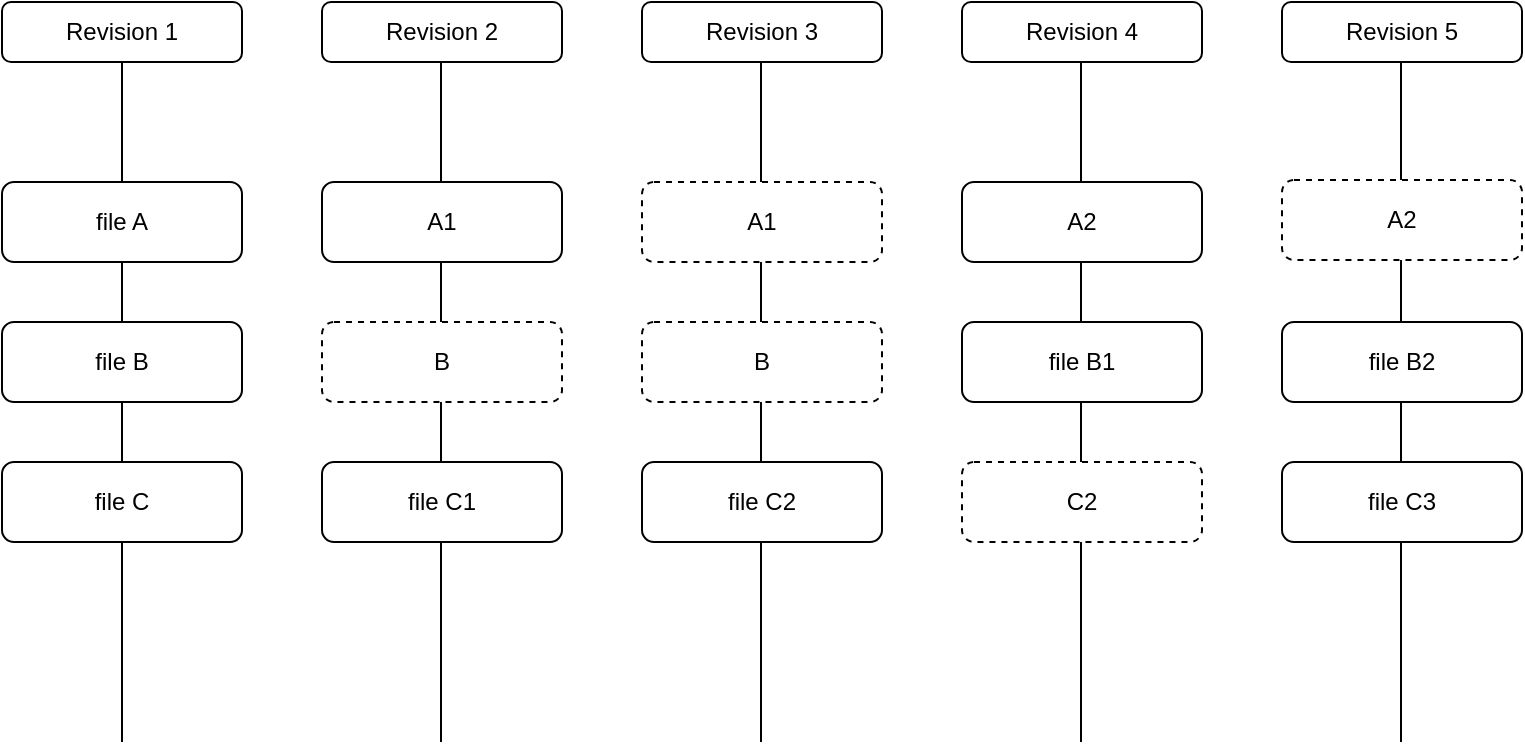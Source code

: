 <mxfile version="23.0.2" type="device" pages="7">
  <diagram id="_2BBtLWYagjFrjgZZ36M" name="Snapshots">
    <mxGraphModel dx="1035" dy="753" grid="1" gridSize="10" guides="1" tooltips="1" connect="1" arrows="1" fold="1" page="1" pageScale="1" pageWidth="827" pageHeight="1169" math="0" shadow="0">
      <root>
        <mxCell id="0" />
        <mxCell id="1" parent="0" />
        <mxCell id="uMHe22BAWxDB3feArkWn-1" value="Revision 1" style="rounded=1;whiteSpace=wrap;html=1;" parent="1" vertex="1">
          <mxGeometry x="40" y="80" width="120" height="30" as="geometry" />
        </mxCell>
        <mxCell id="uMHe22BAWxDB3feArkWn-2" value="Revision 2" style="rounded=1;whiteSpace=wrap;html=1;" parent="1" vertex="1">
          <mxGeometry x="200" y="80" width="120" height="30" as="geometry" />
        </mxCell>
        <mxCell id="uMHe22BAWxDB3feArkWn-3" value="Revision 3" style="rounded=1;whiteSpace=wrap;html=1;" parent="1" vertex="1">
          <mxGeometry x="360" y="80" width="120" height="30" as="geometry" />
        </mxCell>
        <mxCell id="uMHe22BAWxDB3feArkWn-4" value="Revision 4" style="rounded=1;whiteSpace=wrap;html=1;" parent="1" vertex="1">
          <mxGeometry x="520" y="80" width="120" height="30" as="geometry" />
        </mxCell>
        <mxCell id="uMHe22BAWxDB3feArkWn-5" value="Revision 5" style="rounded=1;whiteSpace=wrap;html=1;" parent="1" vertex="1">
          <mxGeometry x="680" y="80" width="120" height="30" as="geometry" />
        </mxCell>
        <mxCell id="uMHe22BAWxDB3feArkWn-6" value="" style="endArrow=none;html=1;rounded=0;entryX=0.5;entryY=1;entryDx=0;entryDy=0;" parent="1" target="uMHe22BAWxDB3feArkWn-1" edge="1">
          <mxGeometry width="50" height="50" relative="1" as="geometry">
            <mxPoint x="100" y="450" as="sourcePoint" />
            <mxPoint x="290" y="360" as="targetPoint" />
          </mxGeometry>
        </mxCell>
        <mxCell id="uMHe22BAWxDB3feArkWn-7" value="" style="endArrow=none;html=1;rounded=0;entryX=0.5;entryY=1;entryDx=0;entryDy=0;" parent="1" edge="1">
          <mxGeometry width="50" height="50" relative="1" as="geometry">
            <mxPoint x="259.5" y="450" as="sourcePoint" />
            <mxPoint x="259.5" y="110" as="targetPoint" />
          </mxGeometry>
        </mxCell>
        <mxCell id="uMHe22BAWxDB3feArkWn-8" value="" style="endArrow=none;html=1;rounded=0;entryX=0.5;entryY=1;entryDx=0;entryDy=0;" parent="1" edge="1">
          <mxGeometry width="50" height="50" relative="1" as="geometry">
            <mxPoint x="419.5" y="450" as="sourcePoint" />
            <mxPoint x="419.5" y="110" as="targetPoint" />
          </mxGeometry>
        </mxCell>
        <mxCell id="uMHe22BAWxDB3feArkWn-9" value="" style="endArrow=none;html=1;rounded=0;entryX=0.5;entryY=1;entryDx=0;entryDy=0;" parent="1" edge="1">
          <mxGeometry width="50" height="50" relative="1" as="geometry">
            <mxPoint x="579.5" y="450" as="sourcePoint" />
            <mxPoint x="579.5" y="110" as="targetPoint" />
          </mxGeometry>
        </mxCell>
        <mxCell id="uMHe22BAWxDB3feArkWn-10" value="" style="endArrow=none;html=1;rounded=0;entryX=0.5;entryY=1;entryDx=0;entryDy=0;" parent="1" edge="1">
          <mxGeometry width="50" height="50" relative="1" as="geometry">
            <mxPoint x="739.5" y="450" as="sourcePoint" />
            <mxPoint x="739.5" y="110" as="targetPoint" />
          </mxGeometry>
        </mxCell>
        <mxCell id="uMHe22BAWxDB3feArkWn-11" value="file A" style="rounded=1;whiteSpace=wrap;html=1;" parent="1" vertex="1">
          <mxGeometry x="40" y="170" width="120" height="40" as="geometry" />
        </mxCell>
        <mxCell id="uMHe22BAWxDB3feArkWn-12" value="file B" style="rounded=1;whiteSpace=wrap;html=1;" parent="1" vertex="1">
          <mxGeometry x="40" y="240" width="120" height="40" as="geometry" />
        </mxCell>
        <mxCell id="uMHe22BAWxDB3feArkWn-13" value="file C" style="rounded=1;whiteSpace=wrap;html=1;" parent="1" vertex="1">
          <mxGeometry x="40" y="310" width="120" height="40" as="geometry" />
        </mxCell>
        <mxCell id="uMHe22BAWxDB3feArkWn-14" value="A1" style="rounded=1;whiteSpace=wrap;html=1;" parent="1" vertex="1">
          <mxGeometry x="200" y="170" width="120" height="40" as="geometry" />
        </mxCell>
        <mxCell id="uMHe22BAWxDB3feArkWn-15" value="file C1" style="rounded=1;whiteSpace=wrap;html=1;" parent="1" vertex="1">
          <mxGeometry x="200" y="310" width="120" height="40" as="geometry" />
        </mxCell>
        <mxCell id="uMHe22BAWxDB3feArkWn-16" value="file C2" style="rounded=1;whiteSpace=wrap;html=1;" parent="1" vertex="1">
          <mxGeometry x="360" y="310" width="120" height="40" as="geometry" />
        </mxCell>
        <mxCell id="uMHe22BAWxDB3feArkWn-17" value="A2" style="rounded=1;whiteSpace=wrap;html=1;" parent="1" vertex="1">
          <mxGeometry x="520" y="170" width="120" height="40" as="geometry" />
        </mxCell>
        <mxCell id="uMHe22BAWxDB3feArkWn-18" value="file B1" style="rounded=1;whiteSpace=wrap;html=1;" parent="1" vertex="1">
          <mxGeometry x="520" y="240" width="120" height="40" as="geometry" />
        </mxCell>
        <mxCell id="uMHe22BAWxDB3feArkWn-19" value="file B2" style="rounded=1;whiteSpace=wrap;html=1;" parent="1" vertex="1">
          <mxGeometry x="680" y="240" width="120" height="40" as="geometry" />
        </mxCell>
        <mxCell id="uMHe22BAWxDB3feArkWn-20" value="file C3" style="rounded=1;whiteSpace=wrap;html=1;" parent="1" vertex="1">
          <mxGeometry x="680" y="310" width="120" height="40" as="geometry" />
        </mxCell>
        <mxCell id="uMHe22BAWxDB3feArkWn-21" value="B" style="rounded=1;whiteSpace=wrap;html=1;dashed=1;" parent="1" vertex="1">
          <mxGeometry x="200" y="240" width="120" height="40" as="geometry" />
        </mxCell>
        <mxCell id="uMHe22BAWxDB3feArkWn-22" value="B" style="rounded=1;whiteSpace=wrap;html=1;dashed=1;" parent="1" vertex="1">
          <mxGeometry x="360" y="240" width="120" height="40" as="geometry" />
        </mxCell>
        <mxCell id="uMHe22BAWxDB3feArkWn-23" value="C2" style="rounded=1;whiteSpace=wrap;html=1;dashed=1;" parent="1" vertex="1">
          <mxGeometry x="520" y="310" width="120" height="40" as="geometry" />
        </mxCell>
        <mxCell id="uMHe22BAWxDB3feArkWn-24" value="A1" style="rounded=1;whiteSpace=wrap;html=1;dashed=1;" parent="1" vertex="1">
          <mxGeometry x="360" y="170" width="120" height="40" as="geometry" />
        </mxCell>
        <mxCell id="uMHe22BAWxDB3feArkWn-25" value="A2" style="rounded=1;whiteSpace=wrap;html=1;dashed=1;" parent="1" vertex="1">
          <mxGeometry x="680" y="169" width="120" height="40" as="geometry" />
        </mxCell>
      </root>
    </mxGraphModel>
  </diagram>
  <diagram name="local git repo" id="agKxk0wgcN_jlrjR2r5o">
    <mxGraphModel dx="1035" dy="753" grid="1" gridSize="10" guides="1" tooltips="1" connect="1" arrows="1" fold="1" page="1" pageScale="1" pageWidth="827" pageHeight="1169" math="0" shadow="0">
      <root>
        <mxCell id="0" />
        <mxCell id="1" parent="0" />
        <mxCell id="GLcAdW4B2VPIB-cIZYfu-1" value="Working&amp;nbsp;&lt;br&gt;Directory" style="rounded=1;whiteSpace=wrap;html=1;" parent="1" vertex="1">
          <mxGeometry x="60" y="80" width="120" height="60" as="geometry" />
        </mxCell>
        <mxCell id="GLcAdW4B2VPIB-cIZYfu-2" value="Staging&lt;br&gt;Area" style="rounded=1;whiteSpace=wrap;html=1;" parent="1" vertex="1">
          <mxGeometry x="250" y="80" width="120" height="60" as="geometry" />
        </mxCell>
        <mxCell id="GLcAdW4B2VPIB-cIZYfu-3" value="Local&lt;br&gt;Repository" style="rounded=1;whiteSpace=wrap;html=1;" parent="1" vertex="1">
          <mxGeometry x="440" y="80" width="120" height="60" as="geometry" />
        </mxCell>
        <mxCell id="GLcAdW4B2VPIB-cIZYfu-4" value="" style="endArrow=none;html=1;rounded=0;entryX=0.5;entryY=1;entryDx=0;entryDy=0;" parent="1" target="GLcAdW4B2VPIB-cIZYfu-1" edge="1">
          <mxGeometry width="50" height="50" relative="1" as="geometry">
            <mxPoint x="120" y="390" as="sourcePoint" />
            <mxPoint x="330" y="360" as="targetPoint" />
          </mxGeometry>
        </mxCell>
        <mxCell id="GLcAdW4B2VPIB-cIZYfu-5" value="" style="endArrow=none;html=1;rounded=0;entryX=0.5;entryY=1;entryDx=0;entryDy=0;" parent="1" target="GLcAdW4B2VPIB-cIZYfu-2" edge="1">
          <mxGeometry width="50" height="50" relative="1" as="geometry">
            <mxPoint x="309.5" y="390" as="sourcePoint" />
            <mxPoint x="309.5" y="140" as="targetPoint" />
          </mxGeometry>
        </mxCell>
        <mxCell id="GLcAdW4B2VPIB-cIZYfu-6" value="" style="endArrow=none;html=1;rounded=0;entryX=0.5;entryY=1;entryDx=0;entryDy=0;" parent="1" target="GLcAdW4B2VPIB-cIZYfu-3" edge="1">
          <mxGeometry width="50" height="50" relative="1" as="geometry">
            <mxPoint x="499.5" y="390" as="sourcePoint" />
            <mxPoint x="499.5" y="140" as="targetPoint" />
          </mxGeometry>
        </mxCell>
        <mxCell id="GLcAdW4B2VPIB-cIZYfu-7" value="" style="endArrow=classic;html=1;rounded=0;" parent="1" edge="1">
          <mxGeometry width="50" height="50" relative="1" as="geometry">
            <mxPoint x="500" y="200" as="sourcePoint" />
            <mxPoint x="120" y="200" as="targetPoint" />
          </mxGeometry>
        </mxCell>
        <mxCell id="GLcAdW4B2VPIB-cIZYfu-8" value="git checkout" style="text;html=1;strokeColor=none;fillColor=none;align=center;verticalAlign=middle;whiteSpace=wrap;rounded=0;" parent="1" vertex="1">
          <mxGeometry x="240" y="160" width="150" height="40" as="geometry" />
        </mxCell>
        <mxCell id="GLcAdW4B2VPIB-cIZYfu-9" value="" style="endArrow=classic;html=1;rounded=0;" parent="1" edge="1">
          <mxGeometry width="50" height="50" relative="1" as="geometry">
            <mxPoint x="120" y="250" as="sourcePoint" />
            <mxPoint x="310" y="250" as="targetPoint" />
          </mxGeometry>
        </mxCell>
        <mxCell id="GLcAdW4B2VPIB-cIZYfu-10" value="git add" style="text;html=1;strokeColor=none;fillColor=none;align=center;verticalAlign=middle;whiteSpace=wrap;rounded=0;" parent="1" vertex="1">
          <mxGeometry x="130" y="210" width="150" height="40" as="geometry" />
        </mxCell>
        <mxCell id="GLcAdW4B2VPIB-cIZYfu-11" value="" style="endArrow=classic;html=1;rounded=0;" parent="1" edge="1">
          <mxGeometry width="50" height="50" relative="1" as="geometry">
            <mxPoint x="310" y="300" as="sourcePoint" />
            <mxPoint x="500" y="300" as="targetPoint" />
          </mxGeometry>
        </mxCell>
        <mxCell id="GLcAdW4B2VPIB-cIZYfu-12" value="git commit" style="text;html=1;strokeColor=none;fillColor=none;align=center;verticalAlign=middle;whiteSpace=wrap;rounded=0;" parent="1" vertex="1">
          <mxGeometry x="330" y="260" width="150" height="40" as="geometry" />
        </mxCell>
      </root>
    </mxGraphModel>
  </diagram>
  <diagram id="LAslhKkuOkNHmB-yGits" name="commit structure">
    <mxGraphModel dx="1035" dy="753" grid="1" gridSize="10" guides="1" tooltips="1" connect="1" arrows="1" fold="1" page="1" pageScale="1" pageWidth="827" pageHeight="1169" math="0" shadow="0">
      <root>
        <mxCell id="0" />
        <mxCell id="1" parent="0" />
        <mxCell id="xbSeFcPOposPvv81GnUC-8" style="edgeStyle=orthogonalEdgeStyle;rounded=0;orthogonalLoop=1;jettySize=auto;html=1;exitX=0;exitY=0.5;exitDx=0;exitDy=0;entryX=1;entryY=0.5;entryDx=0;entryDy=0;" parent="1" source="xbSeFcPOposPvv81GnUC-3" target="xbSeFcPOposPvv81GnUC-5" edge="1">
          <mxGeometry relative="1" as="geometry" />
        </mxCell>
        <mxCell id="xbSeFcPOposPvv81GnUC-3" value="commit&lt;br&gt;sha:x2" style="rounded=1;whiteSpace=wrap;html=1;fillColor=#ffe6cc;strokeColor=#d79b00;" parent="1" vertex="1">
          <mxGeometry x="160" y="220" width="90" height="40" as="geometry" />
        </mxCell>
        <mxCell id="xbSeFcPOposPvv81GnUC-18" style="edgeStyle=orthogonalEdgeStyle;rounded=0;orthogonalLoop=1;jettySize=auto;html=1;exitX=0.5;exitY=1;exitDx=0;exitDy=0;entryX=0.5;entryY=0;entryDx=0;entryDy=0;" parent="1" source="xbSeFcPOposPvv81GnUC-4" target="xbSeFcPOposPvv81GnUC-11" edge="1">
          <mxGeometry relative="1" as="geometry" />
        </mxCell>
        <mxCell id="xbSeFcPOposPvv81GnUC-4" value="/&lt;br&gt;sha:y2" style="rounded=1;whiteSpace=wrap;html=1;fillColor=#d5e8d4;strokeColor=#82b366;" parent="1" vertex="1">
          <mxGeometry x="160" y="290" width="90" height="40" as="geometry" />
        </mxCell>
        <mxCell id="xbSeFcPOposPvv81GnUC-14" style="edgeStyle=orthogonalEdgeStyle;rounded=0;orthogonalLoop=1;jettySize=auto;html=1;exitX=0.5;exitY=1;exitDx=0;exitDy=0;entryX=0.5;entryY=0;entryDx=0;entryDy=0;" parent="1" source="xbSeFcPOposPvv81GnUC-5" target="xbSeFcPOposPvv81GnUC-6" edge="1">
          <mxGeometry relative="1" as="geometry" />
        </mxCell>
        <mxCell id="xbSeFcPOposPvv81GnUC-5" value="commit&lt;br&gt;sha:x1" style="rounded=1;whiteSpace=wrap;html=1;fillColor=#ffe6cc;strokeColor=#d79b00;" parent="1" vertex="1">
          <mxGeometry x="40" y="220" width="90" height="40" as="geometry" />
        </mxCell>
        <mxCell id="xbSeFcPOposPvv81GnUC-15" style="edgeStyle=orthogonalEdgeStyle;rounded=0;orthogonalLoop=1;jettySize=auto;html=1;exitX=0.5;exitY=1;exitDx=0;exitDy=0;entryX=0.5;entryY=0;entryDx=0;entryDy=0;" parent="1" source="xbSeFcPOposPvv81GnUC-6" target="xbSeFcPOposPvv81GnUC-12" edge="1">
          <mxGeometry relative="1" as="geometry" />
        </mxCell>
        <mxCell id="xbSeFcPOposPvv81GnUC-6" value="/&lt;br&gt;sha:y1" style="rounded=1;whiteSpace=wrap;html=1;fillColor=#d5e8d4;strokeColor=#82b366;" parent="1" vertex="1">
          <mxGeometry x="40" y="290" width="90" height="40" as="geometry" />
        </mxCell>
        <mxCell id="xbSeFcPOposPvv81GnUC-7" value="" style="endArrow=classic;html=1;rounded=0;exitX=0.5;exitY=1;exitDx=0;exitDy=0;" parent="1" source="xbSeFcPOposPvv81GnUC-3" target="xbSeFcPOposPvv81GnUC-4" edge="1">
          <mxGeometry width="50" height="50" relative="1" as="geometry">
            <mxPoint x="250" y="410" as="sourcePoint" />
            <mxPoint x="300" y="360" as="targetPoint" />
          </mxGeometry>
        </mxCell>
        <mxCell id="xbSeFcPOposPvv81GnUC-11" value="file2&lt;br&gt;sha:z2" style="rounded=1;whiteSpace=wrap;html=1;fillColor=#dae8fc;strokeColor=#6c8ebf;" parent="1" vertex="1">
          <mxGeometry x="160" y="370" width="90" height="40" as="geometry" />
        </mxCell>
        <mxCell id="xbSeFcPOposPvv81GnUC-12" value="file1&lt;br&gt;sha:z1" style="rounded=1;whiteSpace=wrap;html=1;fillColor=#dae8fc;strokeColor=#6c8ebf;" parent="1" vertex="1">
          <mxGeometry x="40" y="370" width="90" height="40" as="geometry" />
        </mxCell>
        <mxCell id="xbSeFcPOposPvv81GnUC-17" value="" style="endArrow=classic;html=1;rounded=0;exitX=0.25;exitY=1;exitDx=0;exitDy=0;entryX=0.75;entryY=0;entryDx=0;entryDy=0;" parent="1" source="xbSeFcPOposPvv81GnUC-4" target="xbSeFcPOposPvv81GnUC-12" edge="1">
          <mxGeometry width="50" height="50" relative="1" as="geometry">
            <mxPoint x="250" y="410" as="sourcePoint" />
            <mxPoint x="300" y="360" as="targetPoint" />
          </mxGeometry>
        </mxCell>
        <mxCell id="xbSeFcPOposPvv81GnUC-27" style="edgeStyle=orthogonalEdgeStyle;rounded=0;orthogonalLoop=1;jettySize=auto;html=1;exitX=0;exitY=0.5;exitDx=0;exitDy=0;" parent="1" source="xbSeFcPOposPvv81GnUC-19" target="xbSeFcPOposPvv81GnUC-3" edge="1">
          <mxGeometry relative="1" as="geometry" />
        </mxCell>
        <mxCell id="xbSeFcPOposPvv81GnUC-28" style="edgeStyle=orthogonalEdgeStyle;rounded=0;orthogonalLoop=1;jettySize=auto;html=1;exitX=0.5;exitY=1;exitDx=0;exitDy=0;" parent="1" source="xbSeFcPOposPvv81GnUC-19" target="xbSeFcPOposPvv81GnUC-20" edge="1">
          <mxGeometry relative="1" as="geometry" />
        </mxCell>
        <mxCell id="xbSeFcPOposPvv81GnUC-19" value="commit&lt;br&gt;sha:x3" style="rounded=1;whiteSpace=wrap;html=1;fillColor=#ffe6cc;strokeColor=#d79b00;" parent="1" vertex="1">
          <mxGeometry x="280" y="220" width="90" height="40" as="geometry" />
        </mxCell>
        <mxCell id="xbSeFcPOposPvv81GnUC-22" style="rounded=0;orthogonalLoop=1;jettySize=auto;html=1;exitX=0.25;exitY=1;exitDx=0;exitDy=0;entryX=1;entryY=0.5;entryDx=0;entryDy=0;" parent="1" source="xbSeFcPOposPvv81GnUC-20" target="xbSeFcPOposPvv81GnUC-12" edge="1">
          <mxGeometry relative="1" as="geometry" />
        </mxCell>
        <mxCell id="xbSeFcPOposPvv81GnUC-23" style="rounded=0;orthogonalLoop=1;jettySize=auto;html=1;exitX=0.5;exitY=1;exitDx=0;exitDy=0;entryX=1;entryY=0.5;entryDx=0;entryDy=0;" parent="1" source="xbSeFcPOposPvv81GnUC-20" target="xbSeFcPOposPvv81GnUC-11" edge="1">
          <mxGeometry relative="1" as="geometry" />
        </mxCell>
        <mxCell id="xbSeFcPOposPvv81GnUC-24" style="rounded=0;orthogonalLoop=1;jettySize=auto;html=1;exitX=0.75;exitY=1;exitDx=0;exitDy=0;entryX=0.5;entryY=0;entryDx=0;entryDy=0;" parent="1" source="xbSeFcPOposPvv81GnUC-20" target="xbSeFcPOposPvv81GnUC-21" edge="1">
          <mxGeometry relative="1" as="geometry" />
        </mxCell>
        <mxCell id="xbSeFcPOposPvv81GnUC-20" value="/&lt;br&gt;sha:y3" style="rounded=1;whiteSpace=wrap;html=1;fillColor=#d5e8d4;strokeColor=#82b366;" parent="1" vertex="1">
          <mxGeometry x="280" y="290" width="90" height="40" as="geometry" />
        </mxCell>
        <mxCell id="xbSeFcPOposPvv81GnUC-26" style="edgeStyle=orthogonalEdgeStyle;rounded=0;orthogonalLoop=1;jettySize=auto;html=1;exitX=0.5;exitY=1;exitDx=0;exitDy=0;entryX=0.5;entryY=0;entryDx=0;entryDy=0;" parent="1" source="xbSeFcPOposPvv81GnUC-21" target="xbSeFcPOposPvv81GnUC-25" edge="1">
          <mxGeometry relative="1" as="geometry" />
        </mxCell>
        <mxCell id="xbSeFcPOposPvv81GnUC-21" value="subdir&lt;br&gt;sha:y4" style="rounded=1;whiteSpace=wrap;html=1;fillColor=#d5e8d4;strokeColor=#82b366;" parent="1" vertex="1">
          <mxGeometry x="370" y="360" width="90" height="40" as="geometry" />
        </mxCell>
        <mxCell id="xbSeFcPOposPvv81GnUC-25" value="file3&lt;br&gt;sha:z3" style="rounded=1;whiteSpace=wrap;html=1;fillColor=#dae8fc;strokeColor=#6c8ebf;" parent="1" vertex="1">
          <mxGeometry x="370" y="430" width="90" height="40" as="geometry" />
        </mxCell>
        <mxCell id="xbSeFcPOposPvv81GnUC-38" style="rounded=0;orthogonalLoop=1;jettySize=auto;html=1;exitX=0.5;exitY=1;exitDx=0;exitDy=0;entryX=1;entryY=0.5;entryDx=0;entryDy=0;" parent="1" source="xbSeFcPOposPvv81GnUC-29" target="xbSeFcPOposPvv81GnUC-11" edge="1">
          <mxGeometry relative="1" as="geometry" />
        </mxCell>
        <mxCell id="xbSeFcPOposPvv81GnUC-39" style="rounded=0;orthogonalLoop=1;jettySize=auto;html=1;exitX=0.5;exitY=1;exitDx=0;exitDy=0;entryX=0.5;entryY=0;entryDx=0;entryDy=0;" parent="1" source="xbSeFcPOposPvv81GnUC-29" target="xbSeFcPOposPvv81GnUC-21" edge="1">
          <mxGeometry relative="1" as="geometry" />
        </mxCell>
        <mxCell id="xbSeFcPOposPvv81GnUC-40" style="rounded=0;orthogonalLoop=1;jettySize=auto;html=1;exitX=0.5;exitY=1;exitDx=0;exitDy=0;" parent="1" source="xbSeFcPOposPvv81GnUC-29" target="xbSeFcPOposPvv81GnUC-37" edge="1">
          <mxGeometry relative="1" as="geometry" />
        </mxCell>
        <mxCell id="xbSeFcPOposPvv81GnUC-29" value="/&lt;br&gt;sha:y4" style="rounded=1;whiteSpace=wrap;html=1;fillColor=#d5e8d4;strokeColor=#82b366;" parent="1" vertex="1">
          <mxGeometry x="400" y="290" width="90" height="40" as="geometry" />
        </mxCell>
        <mxCell id="xbSeFcPOposPvv81GnUC-31" style="edgeStyle=orthogonalEdgeStyle;rounded=0;orthogonalLoop=1;jettySize=auto;html=1;exitX=0.5;exitY=1;exitDx=0;exitDy=0;entryX=0.5;entryY=0;entryDx=0;entryDy=0;" parent="1" source="xbSeFcPOposPvv81GnUC-30" target="xbSeFcPOposPvv81GnUC-29" edge="1">
          <mxGeometry relative="1" as="geometry" />
        </mxCell>
        <mxCell id="xbSeFcPOposPvv81GnUC-32" style="edgeStyle=orthogonalEdgeStyle;rounded=0;orthogonalLoop=1;jettySize=auto;html=1;exitX=0;exitY=0.5;exitDx=0;exitDy=0;" parent="1" source="xbSeFcPOposPvv81GnUC-30" target="xbSeFcPOposPvv81GnUC-19" edge="1">
          <mxGeometry relative="1" as="geometry" />
        </mxCell>
        <mxCell id="xbSeFcPOposPvv81GnUC-30" value="commit&lt;br&gt;sha:x4" style="rounded=1;whiteSpace=wrap;html=1;fillColor=#ffe6cc;strokeColor=#d79b00;" parent="1" vertex="1">
          <mxGeometry x="400" y="220" width="90" height="40" as="geometry" />
        </mxCell>
        <mxCell id="xbSeFcPOposPvv81GnUC-33" style="edgeStyle=orthogonalEdgeStyle;rounded=0;orthogonalLoop=1;jettySize=auto;html=1;exitX=0.5;exitY=1;exitDx=0;exitDy=0;entryX=0.5;entryY=0;entryDx=0;entryDy=0;" parent="1" source="xbSeFcPOposPvv81GnUC-34" target="xbSeFcPOposPvv81GnUC-36" edge="1">
          <mxGeometry relative="1" as="geometry" />
        </mxCell>
        <mxCell id="xbSeFcPOposPvv81GnUC-34" value="repo" style="rounded=1;whiteSpace=wrap;html=1;fillColor=#e1d5e7;strokeColor=#9673a6;" parent="1" vertex="1">
          <mxGeometry x="400" y="80" width="90" height="40" as="geometry" />
        </mxCell>
        <mxCell id="xbSeFcPOposPvv81GnUC-35" style="edgeStyle=orthogonalEdgeStyle;rounded=0;orthogonalLoop=1;jettySize=auto;html=1;exitX=0.5;exitY=1;exitDx=0;exitDy=0;entryX=0.5;entryY=0;entryDx=0;entryDy=0;" parent="1" source="xbSeFcPOposPvv81GnUC-36" target="xbSeFcPOposPvv81GnUC-30" edge="1">
          <mxGeometry relative="1" as="geometry">
            <mxPoint x="450" y="220" as="targetPoint" />
          </mxGeometry>
        </mxCell>
        <mxCell id="xbSeFcPOposPvv81GnUC-36" value="head&lt;br&gt;main" style="rounded=1;whiteSpace=wrap;html=1;fillColor=#f8cecc;strokeColor=#b85450;" parent="1" vertex="1">
          <mxGeometry x="400" y="150" width="90" height="40" as="geometry" />
        </mxCell>
        <mxCell id="xbSeFcPOposPvv81GnUC-37" value="file1&lt;br&gt;sha:z2" style="rounded=1;whiteSpace=wrap;html=1;fillColor=#dae8fc;strokeColor=#6c8ebf;" parent="1" vertex="1">
          <mxGeometry x="500" y="360" width="90" height="40" as="geometry" />
        </mxCell>
        <mxCell id="J7pM8GjLiWGND4m3KLuD-1" value="commit4:&lt;br&gt;change file1" style="text;html=1;strokeColor=none;fillColor=none;align=center;verticalAlign=middle;whiteSpace=wrap;rounded=0;" parent="1" vertex="1">
          <mxGeometry x="450" y="190" width="80" height="30" as="geometry" />
        </mxCell>
        <mxCell id="J7pM8GjLiWGND4m3KLuD-2" value="commit2&lt;br&gt;add file2" style="text;html=1;strokeColor=none;fillColor=none;align=center;verticalAlign=middle;whiteSpace=wrap;rounded=0;" parent="1" vertex="1">
          <mxGeometry x="175" y="180" width="60" height="30" as="geometry" />
        </mxCell>
        <mxCell id="J7pM8GjLiWGND4m3KLuD-3" value="commit3&lt;br&gt;add subdir &lt;br&gt;+ file3" style="text;html=1;strokeColor=none;fillColor=none;align=center;verticalAlign=middle;whiteSpace=wrap;rounded=0;" parent="1" vertex="1">
          <mxGeometry x="260" y="180" width="115" height="30" as="geometry" />
        </mxCell>
        <mxCell id="J7pM8GjLiWGND4m3KLuD-5" value="commit1&lt;br&gt;add file1" style="text;html=1;strokeColor=none;fillColor=none;align=center;verticalAlign=middle;whiteSpace=wrap;rounded=0;" parent="1" vertex="1">
          <mxGeometry x="55" y="180" width="60" height="30" as="geometry" />
        </mxCell>
      </root>
    </mxGraphModel>
  </diagram>
  <diagram id="ZDQIX7JnjZDPsiYHqqYQ" name="branch">
    <mxGraphModel dx="1035" dy="753" grid="1" gridSize="10" guides="1" tooltips="1" connect="1" arrows="1" fold="1" page="1" pageScale="1" pageWidth="827" pageHeight="1169" math="0" shadow="0">
      <root>
        <mxCell id="0" />
        <mxCell id="1" parent="0" />
        <mxCell id="SfM4dDUuDyzatnJtNYnt-1" style="edgeStyle=orthogonalEdgeStyle;rounded=0;orthogonalLoop=1;jettySize=auto;html=1;exitX=0;exitY=0.5;exitDx=0;exitDy=0;entryX=1;entryY=0.5;entryDx=0;entryDy=0;" parent="1" source="SfM4dDUuDyzatnJtNYnt-2" target="SfM4dDUuDyzatnJtNYnt-6" edge="1">
          <mxGeometry relative="1" as="geometry" />
        </mxCell>
        <mxCell id="SfM4dDUuDyzatnJtNYnt-2" value="commit&lt;br&gt;sha:x2" style="rounded=1;whiteSpace=wrap;html=1;fillColor=#ffe6cc;strokeColor=#d79b00;" parent="1" vertex="1">
          <mxGeometry x="160" y="220" width="90" height="40" as="geometry" />
        </mxCell>
        <mxCell id="SfM4dDUuDyzatnJtNYnt-3" style="edgeStyle=orthogonalEdgeStyle;rounded=0;orthogonalLoop=1;jettySize=auto;html=1;exitX=0.5;exitY=1;exitDx=0;exitDy=0;entryX=0.5;entryY=0;entryDx=0;entryDy=0;" parent="1" source="SfM4dDUuDyzatnJtNYnt-4" target="SfM4dDUuDyzatnJtNYnt-10" edge="1">
          <mxGeometry relative="1" as="geometry" />
        </mxCell>
        <mxCell id="SfM4dDUuDyzatnJtNYnt-4" value="/&lt;br&gt;sha:y2" style="rounded=1;whiteSpace=wrap;html=1;fillColor=#d5e8d4;strokeColor=#82b366;" parent="1" vertex="1">
          <mxGeometry x="160" y="290" width="90" height="40" as="geometry" />
        </mxCell>
        <mxCell id="SfM4dDUuDyzatnJtNYnt-5" style="edgeStyle=orthogonalEdgeStyle;rounded=0;orthogonalLoop=1;jettySize=auto;html=1;exitX=0.5;exitY=1;exitDx=0;exitDy=0;entryX=0.5;entryY=0;entryDx=0;entryDy=0;" parent="1" source="SfM4dDUuDyzatnJtNYnt-6" target="SfM4dDUuDyzatnJtNYnt-8" edge="1">
          <mxGeometry relative="1" as="geometry" />
        </mxCell>
        <mxCell id="SfM4dDUuDyzatnJtNYnt-6" value="commit&lt;br&gt;sha:x1" style="rounded=1;whiteSpace=wrap;html=1;fillColor=#ffe6cc;strokeColor=#d79b00;" parent="1" vertex="1">
          <mxGeometry x="40" y="220" width="90" height="40" as="geometry" />
        </mxCell>
        <mxCell id="SfM4dDUuDyzatnJtNYnt-7" style="edgeStyle=orthogonalEdgeStyle;rounded=0;orthogonalLoop=1;jettySize=auto;html=1;exitX=0.5;exitY=1;exitDx=0;exitDy=0;entryX=0.5;entryY=0;entryDx=0;entryDy=0;" parent="1" source="SfM4dDUuDyzatnJtNYnt-8" target="SfM4dDUuDyzatnJtNYnt-11" edge="1">
          <mxGeometry relative="1" as="geometry" />
        </mxCell>
        <mxCell id="SfM4dDUuDyzatnJtNYnt-8" value="/&lt;br&gt;sha:y1" style="rounded=1;whiteSpace=wrap;html=1;fillColor=#d5e8d4;strokeColor=#82b366;" parent="1" vertex="1">
          <mxGeometry x="40" y="290" width="90" height="40" as="geometry" />
        </mxCell>
        <mxCell id="SfM4dDUuDyzatnJtNYnt-9" value="" style="endArrow=classic;html=1;rounded=0;exitX=0.5;exitY=1;exitDx=0;exitDy=0;" parent="1" source="SfM4dDUuDyzatnJtNYnt-2" target="SfM4dDUuDyzatnJtNYnt-4" edge="1">
          <mxGeometry width="50" height="50" relative="1" as="geometry">
            <mxPoint x="250" y="410" as="sourcePoint" />
            <mxPoint x="300" y="360" as="targetPoint" />
          </mxGeometry>
        </mxCell>
        <mxCell id="SfM4dDUuDyzatnJtNYnt-10" value="file2&lt;br&gt;sha:z2" style="rounded=1;whiteSpace=wrap;html=1;fillColor=#dae8fc;strokeColor=#6c8ebf;" parent="1" vertex="1">
          <mxGeometry x="160" y="370" width="90" height="40" as="geometry" />
        </mxCell>
        <mxCell id="SfM4dDUuDyzatnJtNYnt-11" value="file1&lt;br&gt;sha:z1" style="rounded=1;whiteSpace=wrap;html=1;fillColor=#dae8fc;strokeColor=#6c8ebf;" parent="1" vertex="1">
          <mxGeometry x="40" y="370" width="90" height="40" as="geometry" />
        </mxCell>
        <mxCell id="SfM4dDUuDyzatnJtNYnt-12" value="" style="endArrow=classic;html=1;rounded=0;exitX=0.25;exitY=1;exitDx=0;exitDy=0;entryX=0.75;entryY=0;entryDx=0;entryDy=0;" parent="1" source="SfM4dDUuDyzatnJtNYnt-4" target="SfM4dDUuDyzatnJtNYnt-11" edge="1">
          <mxGeometry width="50" height="50" relative="1" as="geometry">
            <mxPoint x="250" y="410" as="sourcePoint" />
            <mxPoint x="300" y="360" as="targetPoint" />
          </mxGeometry>
        </mxCell>
        <mxCell id="SfM4dDUuDyzatnJtNYnt-13" style="edgeStyle=orthogonalEdgeStyle;rounded=0;orthogonalLoop=1;jettySize=auto;html=1;exitX=0;exitY=0.5;exitDx=0;exitDy=0;" parent="1" source="SfM4dDUuDyzatnJtNYnt-15" target="SfM4dDUuDyzatnJtNYnt-2" edge="1">
          <mxGeometry relative="1" as="geometry" />
        </mxCell>
        <mxCell id="SfM4dDUuDyzatnJtNYnt-14" style="edgeStyle=orthogonalEdgeStyle;rounded=0;orthogonalLoop=1;jettySize=auto;html=1;exitX=0.5;exitY=1;exitDx=0;exitDy=0;" parent="1" source="SfM4dDUuDyzatnJtNYnt-15" target="SfM4dDUuDyzatnJtNYnt-19" edge="1">
          <mxGeometry relative="1" as="geometry" />
        </mxCell>
        <mxCell id="SfM4dDUuDyzatnJtNYnt-15" value="commit&lt;br&gt;sha:x3" style="rounded=1;whiteSpace=wrap;html=1;fillColor=#ffe6cc;strokeColor=#d79b00;" parent="1" vertex="1">
          <mxGeometry x="280" y="220" width="90" height="40" as="geometry" />
        </mxCell>
        <mxCell id="SfM4dDUuDyzatnJtNYnt-16" style="rounded=0;orthogonalLoop=1;jettySize=auto;html=1;exitX=0.25;exitY=1;exitDx=0;exitDy=0;entryX=1;entryY=0.5;entryDx=0;entryDy=0;" parent="1" source="SfM4dDUuDyzatnJtNYnt-19" target="SfM4dDUuDyzatnJtNYnt-11" edge="1">
          <mxGeometry relative="1" as="geometry" />
        </mxCell>
        <mxCell id="SfM4dDUuDyzatnJtNYnt-17" style="rounded=0;orthogonalLoop=1;jettySize=auto;html=1;exitX=0.5;exitY=1;exitDx=0;exitDy=0;entryX=1;entryY=0.5;entryDx=0;entryDy=0;" parent="1" source="SfM4dDUuDyzatnJtNYnt-19" target="SfM4dDUuDyzatnJtNYnt-10" edge="1">
          <mxGeometry relative="1" as="geometry" />
        </mxCell>
        <mxCell id="SfM4dDUuDyzatnJtNYnt-18" style="rounded=0;orthogonalLoop=1;jettySize=auto;html=1;exitX=0.75;exitY=1;exitDx=0;exitDy=0;entryX=0.5;entryY=0;entryDx=0;entryDy=0;" parent="1" source="SfM4dDUuDyzatnJtNYnt-19" target="SfM4dDUuDyzatnJtNYnt-21" edge="1">
          <mxGeometry relative="1" as="geometry" />
        </mxCell>
        <mxCell id="SfM4dDUuDyzatnJtNYnt-19" value="/&lt;br&gt;sha:y3" style="rounded=1;whiteSpace=wrap;html=1;fillColor=#d5e8d4;strokeColor=#82b366;" parent="1" vertex="1">
          <mxGeometry x="280" y="290" width="90" height="40" as="geometry" />
        </mxCell>
        <mxCell id="SfM4dDUuDyzatnJtNYnt-20" style="edgeStyle=orthogonalEdgeStyle;rounded=0;orthogonalLoop=1;jettySize=auto;html=1;exitX=0.5;exitY=1;exitDx=0;exitDy=0;entryX=0.5;entryY=0;entryDx=0;entryDy=0;" parent="1" source="SfM4dDUuDyzatnJtNYnt-21" target="SfM4dDUuDyzatnJtNYnt-22" edge="1">
          <mxGeometry relative="1" as="geometry" />
        </mxCell>
        <mxCell id="SfM4dDUuDyzatnJtNYnt-21" value="subdir&lt;br&gt;sha:y4" style="rounded=1;whiteSpace=wrap;html=1;fillColor=#d5e8d4;strokeColor=#82b366;" parent="1" vertex="1">
          <mxGeometry x="370" y="360" width="90" height="40" as="geometry" />
        </mxCell>
        <mxCell id="SfM4dDUuDyzatnJtNYnt-22" value="file3&lt;br&gt;sha:z3" style="rounded=1;whiteSpace=wrap;html=1;fillColor=#dae8fc;strokeColor=#6c8ebf;" parent="1" vertex="1">
          <mxGeometry x="370" y="430" width="90" height="40" as="geometry" />
        </mxCell>
        <mxCell id="SfM4dDUuDyzatnJtNYnt-23" style="rounded=0;orthogonalLoop=1;jettySize=auto;html=1;exitX=0.5;exitY=1;exitDx=0;exitDy=0;entryX=1;entryY=0.5;entryDx=0;entryDy=0;" parent="1" source="SfM4dDUuDyzatnJtNYnt-26" target="SfM4dDUuDyzatnJtNYnt-10" edge="1">
          <mxGeometry relative="1" as="geometry" />
        </mxCell>
        <mxCell id="SfM4dDUuDyzatnJtNYnt-24" style="rounded=0;orthogonalLoop=1;jettySize=auto;html=1;exitX=0.5;exitY=1;exitDx=0;exitDy=0;entryX=0.5;entryY=0;entryDx=0;entryDy=0;" parent="1" source="SfM4dDUuDyzatnJtNYnt-26" target="SfM4dDUuDyzatnJtNYnt-21" edge="1">
          <mxGeometry relative="1" as="geometry" />
        </mxCell>
        <mxCell id="SfM4dDUuDyzatnJtNYnt-25" style="rounded=0;orthogonalLoop=1;jettySize=auto;html=1;exitX=0.5;exitY=1;exitDx=0;exitDy=0;" parent="1" source="SfM4dDUuDyzatnJtNYnt-26" target="SfM4dDUuDyzatnJtNYnt-34" edge="1">
          <mxGeometry relative="1" as="geometry" />
        </mxCell>
        <mxCell id="SfM4dDUuDyzatnJtNYnt-26" value="/&lt;br&gt;sha:y4" style="rounded=1;whiteSpace=wrap;html=1;fillColor=#d5e8d4;strokeColor=#82b366;" parent="1" vertex="1">
          <mxGeometry x="400" y="290" width="90" height="40" as="geometry" />
        </mxCell>
        <mxCell id="SfM4dDUuDyzatnJtNYnt-27" style="edgeStyle=orthogonalEdgeStyle;rounded=0;orthogonalLoop=1;jettySize=auto;html=1;exitX=0.5;exitY=1;exitDx=0;exitDy=0;entryX=0.5;entryY=0;entryDx=0;entryDy=0;" parent="1" source="SfM4dDUuDyzatnJtNYnt-29" target="SfM4dDUuDyzatnJtNYnt-26" edge="1">
          <mxGeometry relative="1" as="geometry" />
        </mxCell>
        <mxCell id="SfM4dDUuDyzatnJtNYnt-28" style="edgeStyle=orthogonalEdgeStyle;rounded=0;orthogonalLoop=1;jettySize=auto;html=1;exitX=0;exitY=0.5;exitDx=0;exitDy=0;" parent="1" source="SfM4dDUuDyzatnJtNYnt-29" target="SfM4dDUuDyzatnJtNYnt-15" edge="1">
          <mxGeometry relative="1" as="geometry" />
        </mxCell>
        <mxCell id="SfM4dDUuDyzatnJtNYnt-29" value="commit&lt;br&gt;sha:x4" style="rounded=1;whiteSpace=wrap;html=1;fillColor=#ffe6cc;strokeColor=#d79b00;" parent="1" vertex="1">
          <mxGeometry x="400" y="220" width="90" height="40" as="geometry" />
        </mxCell>
        <mxCell id="SfM4dDUuDyzatnJtNYnt-30" style="rounded=0;orthogonalLoop=1;jettySize=auto;html=1;exitX=0.5;exitY=1;exitDx=0;exitDy=0;entryX=0.5;entryY=0;entryDx=0;entryDy=0;" parent="1" source="SfM4dDUuDyzatnJtNYnt-31" target="SfM4dDUuDyzatnJtNYnt-33" edge="1">
          <mxGeometry relative="1" as="geometry" />
        </mxCell>
        <mxCell id="SfM4dDUuDyzatnJtNYnt-36" style="rounded=0;orthogonalLoop=1;jettySize=auto;html=1;exitX=0.5;exitY=1;exitDx=0;exitDy=0;entryX=0.5;entryY=0;entryDx=0;entryDy=0;" parent="1" source="SfM4dDUuDyzatnJtNYnt-31" target="SfM4dDUuDyzatnJtNYnt-35" edge="1">
          <mxGeometry relative="1" as="geometry" />
        </mxCell>
        <mxCell id="SfM4dDUuDyzatnJtNYnt-31" value="repo" style="rounded=1;whiteSpace=wrap;html=1;fillColor=#e1d5e7;strokeColor=#9673a6;" parent="1" vertex="1">
          <mxGeometry x="400" y="80" width="90" height="40" as="geometry" />
        </mxCell>
        <mxCell id="SfM4dDUuDyzatnJtNYnt-32" style="rounded=0;orthogonalLoop=1;jettySize=auto;html=1;exitX=0.5;exitY=1;exitDx=0;exitDy=0;entryX=0.5;entryY=0;entryDx=0;entryDy=0;" parent="1" source="SfM4dDUuDyzatnJtNYnt-33" target="SfM4dDUuDyzatnJtNYnt-29" edge="1">
          <mxGeometry relative="1" as="geometry">
            <mxPoint x="450" y="220" as="targetPoint" />
          </mxGeometry>
        </mxCell>
        <mxCell id="SfM4dDUuDyzatnJtNYnt-33" value="head&lt;br&gt;main" style="rounded=1;whiteSpace=wrap;html=1;fillColor=#f8cecc;strokeColor=#b85450;" parent="1" vertex="1">
          <mxGeometry x="470" y="150" width="90" height="40" as="geometry" />
        </mxCell>
        <mxCell id="SfM4dDUuDyzatnJtNYnt-34" value="file1&lt;br&gt;sha:z2" style="rounded=1;whiteSpace=wrap;html=1;fillColor=#dae8fc;strokeColor=#6c8ebf;" parent="1" vertex="1">
          <mxGeometry x="500" y="360" width="90" height="40" as="geometry" />
        </mxCell>
        <mxCell id="SfM4dDUuDyzatnJtNYnt-37" style="rounded=0;orthogonalLoop=1;jettySize=auto;html=1;exitX=0.5;exitY=1;exitDx=0;exitDy=0;" parent="1" source="SfM4dDUuDyzatnJtNYnt-35" target="SfM4dDUuDyzatnJtNYnt-29" edge="1">
          <mxGeometry relative="1" as="geometry" />
        </mxCell>
        <mxCell id="SfM4dDUuDyzatnJtNYnt-35" value="head&lt;br&gt;features" style="rounded=1;whiteSpace=wrap;html=1;fillColor=#f8cecc;strokeColor=#b85450;" parent="1" vertex="1">
          <mxGeometry x="340" y="150" width="90" height="40" as="geometry" />
        </mxCell>
        <mxCell id="SfM4dDUuDyzatnJtNYnt-38" value="New branch" style="text;html=1;strokeColor=none;fillColor=none;align=center;verticalAlign=middle;whiteSpace=wrap;rounded=0;" parent="1" vertex="1">
          <mxGeometry x="354" y="190" width="60" height="30" as="geometry" />
        </mxCell>
        <mxCell id="SfM4dDUuDyzatnJtNYnt-42" style="edgeStyle=orthogonalEdgeStyle;rounded=0;orthogonalLoop=1;jettySize=auto;html=1;exitX=0;exitY=0.5;exitDx=0;exitDy=0;entryX=1;entryY=0.5;entryDx=0;entryDy=0;" parent="1" source="SfM4dDUuDyzatnJtNYnt-43" target="SfM4dDUuDyzatnJtNYnt-47" edge="1">
          <mxGeometry relative="1" as="geometry" />
        </mxCell>
        <mxCell id="SfM4dDUuDyzatnJtNYnt-43" value="commit&lt;br&gt;sha:x2" style="rounded=1;whiteSpace=wrap;html=1;fillColor=#ffe6cc;strokeColor=#d79b00;" parent="1" vertex="1">
          <mxGeometry x="180" y="710" width="90" height="40" as="geometry" />
        </mxCell>
        <mxCell id="SfM4dDUuDyzatnJtNYnt-44" style="edgeStyle=orthogonalEdgeStyle;rounded=0;orthogonalLoop=1;jettySize=auto;html=1;exitX=0.5;exitY=1;exitDx=0;exitDy=0;entryX=0.5;entryY=0;entryDx=0;entryDy=0;" parent="1" source="SfM4dDUuDyzatnJtNYnt-45" target="SfM4dDUuDyzatnJtNYnt-51" edge="1">
          <mxGeometry relative="1" as="geometry" />
        </mxCell>
        <mxCell id="SfM4dDUuDyzatnJtNYnt-45" value="/&lt;br&gt;sha:y2" style="rounded=1;whiteSpace=wrap;html=1;fillColor=#d5e8d4;strokeColor=#82b366;" parent="1" vertex="1">
          <mxGeometry x="180" y="780" width="90" height="40" as="geometry" />
        </mxCell>
        <mxCell id="SfM4dDUuDyzatnJtNYnt-46" style="edgeStyle=orthogonalEdgeStyle;rounded=0;orthogonalLoop=1;jettySize=auto;html=1;exitX=0.5;exitY=1;exitDx=0;exitDy=0;entryX=0.5;entryY=0;entryDx=0;entryDy=0;" parent="1" source="SfM4dDUuDyzatnJtNYnt-47" target="SfM4dDUuDyzatnJtNYnt-49" edge="1">
          <mxGeometry relative="1" as="geometry" />
        </mxCell>
        <mxCell id="SfM4dDUuDyzatnJtNYnt-47" value="commit&lt;br&gt;sha:x1" style="rounded=1;whiteSpace=wrap;html=1;fillColor=#ffe6cc;strokeColor=#d79b00;" parent="1" vertex="1">
          <mxGeometry x="60" y="710" width="90" height="40" as="geometry" />
        </mxCell>
        <mxCell id="SfM4dDUuDyzatnJtNYnt-48" style="edgeStyle=orthogonalEdgeStyle;rounded=0;orthogonalLoop=1;jettySize=auto;html=1;exitX=0.5;exitY=1;exitDx=0;exitDy=0;entryX=0.5;entryY=0;entryDx=0;entryDy=0;" parent="1" source="SfM4dDUuDyzatnJtNYnt-49" target="SfM4dDUuDyzatnJtNYnt-52" edge="1">
          <mxGeometry relative="1" as="geometry" />
        </mxCell>
        <mxCell id="SfM4dDUuDyzatnJtNYnt-49" value="/&lt;br&gt;sha:y1" style="rounded=1;whiteSpace=wrap;html=1;fillColor=#d5e8d4;strokeColor=#82b366;" parent="1" vertex="1">
          <mxGeometry x="60" y="780" width="90" height="40" as="geometry" />
        </mxCell>
        <mxCell id="SfM4dDUuDyzatnJtNYnt-50" value="" style="endArrow=classic;html=1;rounded=0;exitX=0.5;exitY=1;exitDx=0;exitDy=0;" parent="1" source="SfM4dDUuDyzatnJtNYnt-43" target="SfM4dDUuDyzatnJtNYnt-45" edge="1">
          <mxGeometry width="50" height="50" relative="1" as="geometry">
            <mxPoint x="270" y="900" as="sourcePoint" />
            <mxPoint x="320" y="850" as="targetPoint" />
          </mxGeometry>
        </mxCell>
        <mxCell id="SfM4dDUuDyzatnJtNYnt-51" value="file2&lt;br&gt;sha:z2" style="rounded=1;whiteSpace=wrap;html=1;fillColor=#dae8fc;strokeColor=#6c8ebf;" parent="1" vertex="1">
          <mxGeometry x="180" y="860" width="90" height="40" as="geometry" />
        </mxCell>
        <mxCell id="SfM4dDUuDyzatnJtNYnt-52" value="file1&lt;br&gt;sha:z1" style="rounded=1;whiteSpace=wrap;html=1;fillColor=#dae8fc;strokeColor=#6c8ebf;" parent="1" vertex="1">
          <mxGeometry x="60" y="860" width="90" height="40" as="geometry" />
        </mxCell>
        <mxCell id="SfM4dDUuDyzatnJtNYnt-53" value="" style="endArrow=classic;html=1;rounded=0;exitX=0.25;exitY=1;exitDx=0;exitDy=0;entryX=0.75;entryY=0;entryDx=0;entryDy=0;" parent="1" source="SfM4dDUuDyzatnJtNYnt-45" target="SfM4dDUuDyzatnJtNYnt-52" edge="1">
          <mxGeometry width="50" height="50" relative="1" as="geometry">
            <mxPoint x="270" y="900" as="sourcePoint" />
            <mxPoint x="320" y="850" as="targetPoint" />
          </mxGeometry>
        </mxCell>
        <mxCell id="SfM4dDUuDyzatnJtNYnt-54" style="edgeStyle=orthogonalEdgeStyle;rounded=0;orthogonalLoop=1;jettySize=auto;html=1;exitX=0;exitY=0.5;exitDx=0;exitDy=0;" parent="1" source="SfM4dDUuDyzatnJtNYnt-56" target="SfM4dDUuDyzatnJtNYnt-43" edge="1">
          <mxGeometry relative="1" as="geometry" />
        </mxCell>
        <mxCell id="SfM4dDUuDyzatnJtNYnt-55" style="edgeStyle=orthogonalEdgeStyle;rounded=0;orthogonalLoop=1;jettySize=auto;html=1;exitX=0.5;exitY=1;exitDx=0;exitDy=0;" parent="1" source="SfM4dDUuDyzatnJtNYnt-56" target="SfM4dDUuDyzatnJtNYnt-60" edge="1">
          <mxGeometry relative="1" as="geometry" />
        </mxCell>
        <mxCell id="SfM4dDUuDyzatnJtNYnt-56" value="commit&lt;br&gt;sha:x3" style="rounded=1;whiteSpace=wrap;html=1;fillColor=#ffe6cc;strokeColor=#d79b00;" parent="1" vertex="1">
          <mxGeometry x="300" y="710" width="90" height="40" as="geometry" />
        </mxCell>
        <mxCell id="SfM4dDUuDyzatnJtNYnt-57" style="rounded=0;orthogonalLoop=1;jettySize=auto;html=1;exitX=0.25;exitY=1;exitDx=0;exitDy=0;entryX=1;entryY=0.5;entryDx=0;entryDy=0;" parent="1" source="SfM4dDUuDyzatnJtNYnt-60" target="SfM4dDUuDyzatnJtNYnt-52" edge="1">
          <mxGeometry relative="1" as="geometry" />
        </mxCell>
        <mxCell id="SfM4dDUuDyzatnJtNYnt-58" style="rounded=0;orthogonalLoop=1;jettySize=auto;html=1;exitX=0.5;exitY=1;exitDx=0;exitDy=0;entryX=1;entryY=0.5;entryDx=0;entryDy=0;" parent="1" source="SfM4dDUuDyzatnJtNYnt-60" target="SfM4dDUuDyzatnJtNYnt-51" edge="1">
          <mxGeometry relative="1" as="geometry" />
        </mxCell>
        <mxCell id="SfM4dDUuDyzatnJtNYnt-59" style="rounded=0;orthogonalLoop=1;jettySize=auto;html=1;exitX=0.75;exitY=1;exitDx=0;exitDy=0;entryX=0.5;entryY=0;entryDx=0;entryDy=0;" parent="1" source="SfM4dDUuDyzatnJtNYnt-60" target="SfM4dDUuDyzatnJtNYnt-62" edge="1">
          <mxGeometry relative="1" as="geometry" />
        </mxCell>
        <mxCell id="SfM4dDUuDyzatnJtNYnt-60" value="/&lt;br&gt;sha:y3" style="rounded=1;whiteSpace=wrap;html=1;fillColor=#d5e8d4;strokeColor=#82b366;" parent="1" vertex="1">
          <mxGeometry x="300" y="780" width="90" height="40" as="geometry" />
        </mxCell>
        <mxCell id="SfM4dDUuDyzatnJtNYnt-61" style="edgeStyle=orthogonalEdgeStyle;rounded=0;orthogonalLoop=1;jettySize=auto;html=1;exitX=0.5;exitY=1;exitDx=0;exitDy=0;entryX=0.5;entryY=0;entryDx=0;entryDy=0;" parent="1" source="SfM4dDUuDyzatnJtNYnt-62" target="SfM4dDUuDyzatnJtNYnt-63" edge="1">
          <mxGeometry relative="1" as="geometry" />
        </mxCell>
        <mxCell id="SfM4dDUuDyzatnJtNYnt-62" value="subdir&lt;br&gt;sha:y4" style="rounded=1;whiteSpace=wrap;html=1;fillColor=#d5e8d4;strokeColor=#82b366;" parent="1" vertex="1">
          <mxGeometry x="390" y="850" width="90" height="40" as="geometry" />
        </mxCell>
        <mxCell id="SfM4dDUuDyzatnJtNYnt-63" value="file3&lt;br&gt;sha:z3" style="rounded=1;whiteSpace=wrap;html=1;fillColor=#dae8fc;strokeColor=#6c8ebf;" parent="1" vertex="1">
          <mxGeometry x="390" y="920" width="90" height="40" as="geometry" />
        </mxCell>
        <mxCell id="SfM4dDUuDyzatnJtNYnt-64" style="rounded=0;orthogonalLoop=1;jettySize=auto;html=1;exitX=0.5;exitY=1;exitDx=0;exitDy=0;entryX=1;entryY=0.5;entryDx=0;entryDy=0;" parent="1" source="SfM4dDUuDyzatnJtNYnt-67" target="SfM4dDUuDyzatnJtNYnt-51" edge="1">
          <mxGeometry relative="1" as="geometry" />
        </mxCell>
        <mxCell id="SfM4dDUuDyzatnJtNYnt-65" style="rounded=0;orthogonalLoop=1;jettySize=auto;html=1;exitX=0.5;exitY=1;exitDx=0;exitDy=0;entryX=0.5;entryY=0;entryDx=0;entryDy=0;" parent="1" source="SfM4dDUuDyzatnJtNYnt-67" target="SfM4dDUuDyzatnJtNYnt-62" edge="1">
          <mxGeometry relative="1" as="geometry" />
        </mxCell>
        <mxCell id="SfM4dDUuDyzatnJtNYnt-66" style="rounded=0;orthogonalLoop=1;jettySize=auto;html=1;exitX=0.5;exitY=1;exitDx=0;exitDy=0;" parent="1" source="SfM4dDUuDyzatnJtNYnt-67" target="SfM4dDUuDyzatnJtNYnt-76" edge="1">
          <mxGeometry relative="1" as="geometry" />
        </mxCell>
        <mxCell id="SfM4dDUuDyzatnJtNYnt-67" value="/&lt;br&gt;sha:y4" style="rounded=1;whiteSpace=wrap;html=1;fillColor=#d5e8d4;strokeColor=#82b366;" parent="1" vertex="1">
          <mxGeometry x="420" y="780" width="90" height="40" as="geometry" />
        </mxCell>
        <mxCell id="SfM4dDUuDyzatnJtNYnt-68" style="edgeStyle=orthogonalEdgeStyle;rounded=0;orthogonalLoop=1;jettySize=auto;html=1;exitX=0.5;exitY=1;exitDx=0;exitDy=0;entryX=0.5;entryY=0;entryDx=0;entryDy=0;" parent="1" source="SfM4dDUuDyzatnJtNYnt-70" target="SfM4dDUuDyzatnJtNYnt-67" edge="1">
          <mxGeometry relative="1" as="geometry" />
        </mxCell>
        <mxCell id="SfM4dDUuDyzatnJtNYnt-69" style="edgeStyle=orthogonalEdgeStyle;rounded=0;orthogonalLoop=1;jettySize=auto;html=1;exitX=0;exitY=0.5;exitDx=0;exitDy=0;" parent="1" source="SfM4dDUuDyzatnJtNYnt-70" target="SfM4dDUuDyzatnJtNYnt-56" edge="1">
          <mxGeometry relative="1" as="geometry" />
        </mxCell>
        <mxCell id="SfM4dDUuDyzatnJtNYnt-70" value="commit&lt;br&gt;sha:x4" style="rounded=1;whiteSpace=wrap;html=1;fillColor=#ffe6cc;strokeColor=#d79b00;" parent="1" vertex="1">
          <mxGeometry x="420" y="710" width="90" height="40" as="geometry" />
        </mxCell>
        <mxCell id="SfM4dDUuDyzatnJtNYnt-71" style="rounded=0;orthogonalLoop=1;jettySize=auto;html=1;exitX=0.5;exitY=1;exitDx=0;exitDy=0;entryX=0.5;entryY=0;entryDx=0;entryDy=0;" parent="1" source="SfM4dDUuDyzatnJtNYnt-73" target="SfM4dDUuDyzatnJtNYnt-75" edge="1">
          <mxGeometry relative="1" as="geometry" />
        </mxCell>
        <mxCell id="SfM4dDUuDyzatnJtNYnt-72" style="rounded=0;orthogonalLoop=1;jettySize=auto;html=1;exitX=0.5;exitY=1;exitDx=0;exitDy=0;entryX=0.5;entryY=0;entryDx=0;entryDy=0;" parent="1" source="SfM4dDUuDyzatnJtNYnt-73" target="SfM4dDUuDyzatnJtNYnt-78" edge="1">
          <mxGeometry relative="1" as="geometry" />
        </mxCell>
        <mxCell id="SfM4dDUuDyzatnJtNYnt-73" value="repo" style="rounded=1;whiteSpace=wrap;html=1;fillColor=#e1d5e7;strokeColor=#9673a6;" parent="1" vertex="1">
          <mxGeometry x="420" y="570" width="90" height="40" as="geometry" />
        </mxCell>
        <mxCell id="SfM4dDUuDyzatnJtNYnt-74" style="rounded=0;orthogonalLoop=1;jettySize=auto;html=1;exitX=0.5;exitY=1;exitDx=0;exitDy=0;entryX=0.5;entryY=0;entryDx=0;entryDy=0;" parent="1" source="SfM4dDUuDyzatnJtNYnt-75" target="SfM4dDUuDyzatnJtNYnt-80" edge="1">
          <mxGeometry relative="1" as="geometry">
            <mxPoint x="470" y="710" as="targetPoint" />
          </mxGeometry>
        </mxCell>
        <mxCell id="SfM4dDUuDyzatnJtNYnt-75" value="head&lt;br&gt;main" style="rounded=1;whiteSpace=wrap;html=1;fillColor=#f8cecc;strokeColor=#b85450;" parent="1" vertex="1">
          <mxGeometry x="540" y="640" width="90" height="40" as="geometry" />
        </mxCell>
        <mxCell id="SfM4dDUuDyzatnJtNYnt-86" style="rounded=0;orthogonalLoop=1;jettySize=auto;html=1;exitX=0.25;exitY=1;exitDx=0;exitDy=0;entryX=1;entryY=0.5;entryDx=0;entryDy=0;" parent="1" source="SfM4dDUuDyzatnJtNYnt-82" target="SfM4dDUuDyzatnJtNYnt-51" edge="1">
          <mxGeometry relative="1" as="geometry" />
        </mxCell>
        <mxCell id="SfM4dDUuDyzatnJtNYnt-76" value="file1&lt;br&gt;sha:z2" style="rounded=1;whiteSpace=wrap;html=1;fillColor=#dae8fc;strokeColor=#6c8ebf;" parent="1" vertex="1">
          <mxGeometry x="520" y="850" width="90" height="40" as="geometry" />
        </mxCell>
        <mxCell id="SfM4dDUuDyzatnJtNYnt-77" style="rounded=0;orthogonalLoop=1;jettySize=auto;html=1;exitX=0.5;exitY=1;exitDx=0;exitDy=0;" parent="1" source="SfM4dDUuDyzatnJtNYnt-78" target="SfM4dDUuDyzatnJtNYnt-70" edge="1">
          <mxGeometry relative="1" as="geometry" />
        </mxCell>
        <mxCell id="SfM4dDUuDyzatnJtNYnt-78" value="head&lt;br&gt;features" style="rounded=1;whiteSpace=wrap;html=1;fillColor=#f8cecc;strokeColor=#b85450;" parent="1" vertex="1">
          <mxGeometry x="420" y="640" width="90" height="40" as="geometry" />
        </mxCell>
        <mxCell id="SfM4dDUuDyzatnJtNYnt-79" value="commit5: Add commit to the main branch -&amp;gt; new file3" style="text;html=1;strokeColor=none;fillColor=none;align=center;verticalAlign=middle;whiteSpace=wrap;rounded=0;" parent="1" vertex="1">
          <mxGeometry x="550" y="660" width="130" height="70" as="geometry" />
        </mxCell>
        <mxCell id="SfM4dDUuDyzatnJtNYnt-81" style="edgeStyle=orthogonalEdgeStyle;rounded=0;orthogonalLoop=1;jettySize=auto;html=1;exitX=0;exitY=0.5;exitDx=0;exitDy=0;entryX=1;entryY=0.5;entryDx=0;entryDy=0;" parent="1" source="SfM4dDUuDyzatnJtNYnt-80" target="SfM4dDUuDyzatnJtNYnt-70" edge="1">
          <mxGeometry relative="1" as="geometry" />
        </mxCell>
        <mxCell id="SfM4dDUuDyzatnJtNYnt-80" value="commit&lt;br&gt;sha:x4" style="rounded=1;whiteSpace=wrap;html=1;fillColor=#ffe6cc;strokeColor=#d79b00;" parent="1" vertex="1">
          <mxGeometry x="540" y="710" width="90" height="40" as="geometry" />
        </mxCell>
        <mxCell id="SfM4dDUuDyzatnJtNYnt-84" style="rounded=0;orthogonalLoop=1;jettySize=auto;html=1;exitX=0.5;exitY=1;exitDx=0;exitDy=0;entryX=0.5;entryY=0;entryDx=0;entryDy=0;" parent="1" source="SfM4dDUuDyzatnJtNYnt-82" target="SfM4dDUuDyzatnJtNYnt-76" edge="1">
          <mxGeometry relative="1" as="geometry" />
        </mxCell>
        <mxCell id="SfM4dDUuDyzatnJtNYnt-85" style="rounded=0;orthogonalLoop=1;jettySize=auto;html=1;exitX=0.75;exitY=1;exitDx=0;exitDy=0;" parent="1" source="SfM4dDUuDyzatnJtNYnt-82" target="SfM4dDUuDyzatnJtNYnt-83" edge="1">
          <mxGeometry relative="1" as="geometry" />
        </mxCell>
        <mxCell id="SfM4dDUuDyzatnJtNYnt-82" value="/&lt;br&gt;sha:y5" style="rounded=1;whiteSpace=wrap;html=1;fillColor=#d5e8d4;strokeColor=#82b366;" parent="1" vertex="1">
          <mxGeometry x="540" y="780" width="90" height="40" as="geometry" />
        </mxCell>
        <mxCell id="SfM4dDUuDyzatnJtNYnt-88" style="edgeStyle=orthogonalEdgeStyle;rounded=0;orthogonalLoop=1;jettySize=auto;html=1;exitX=0.5;exitY=1;exitDx=0;exitDy=0;" parent="1" source="SfM4dDUuDyzatnJtNYnt-83" target="SfM4dDUuDyzatnJtNYnt-87" edge="1">
          <mxGeometry relative="1" as="geometry" />
        </mxCell>
        <mxCell id="SfM4dDUuDyzatnJtNYnt-83" value="subdir&lt;br&gt;sha:y4" style="rounded=1;whiteSpace=wrap;html=1;fillColor=#d5e8d4;strokeColor=#82b366;" parent="1" vertex="1">
          <mxGeometry x="650" y="850" width="90" height="40" as="geometry" />
        </mxCell>
        <mxCell id="SfM4dDUuDyzatnJtNYnt-87" value="file3&lt;br&gt;sha:z3" style="rounded=1;whiteSpace=wrap;html=1;fillColor=#dae8fc;strokeColor=#6c8ebf;" parent="1" vertex="1">
          <mxGeometry x="650" y="920" width="90" height="40" as="geometry" />
        </mxCell>
        <mxCell id="lkuv-mfjnh9tKzmruYev-20" style="edgeStyle=orthogonalEdgeStyle;rounded=0;orthogonalLoop=1;jettySize=auto;html=1;exitX=0.5;exitY=1;exitDx=0;exitDy=0;entryX=0.5;entryY=0;entryDx=0;entryDy=0;" parent="1" source="lkuv-mfjnh9tKzmruYev-21" target="lkuv-mfjnh9tKzmruYev-22" edge="1">
          <mxGeometry relative="1" as="geometry" />
        </mxCell>
        <mxCell id="lkuv-mfjnh9tKzmruYev-21" value="subdir&lt;br&gt;sha:y4" style="rounded=1;whiteSpace=wrap;html=1;fillColor=#d5e8d4;strokeColor=#82b366;" parent="1" vertex="1">
          <mxGeometry x="340" y="1490" width="90" height="40" as="geometry" />
        </mxCell>
        <mxCell id="lkuv-mfjnh9tKzmruYev-22" value="file3&lt;br&gt;sha:z3" style="rounded=1;whiteSpace=wrap;html=1;fillColor=#dae8fc;strokeColor=#6c8ebf;" parent="1" vertex="1">
          <mxGeometry x="340" y="1560" width="90" height="40" as="geometry" />
        </mxCell>
        <mxCell id="lkuv-mfjnh9tKzmruYev-24" style="rounded=0;orthogonalLoop=1;jettySize=auto;html=1;exitX=0.5;exitY=1;exitDx=0;exitDy=0;entryX=0.5;entryY=0;entryDx=0;entryDy=0;" parent="1" source="lkuv-mfjnh9tKzmruYev-26" target="lkuv-mfjnh9tKzmruYev-21" edge="1">
          <mxGeometry relative="1" as="geometry" />
        </mxCell>
        <mxCell id="lkuv-mfjnh9tKzmruYev-25" style="rounded=0;orthogonalLoop=1;jettySize=auto;html=1;exitX=0.5;exitY=1;exitDx=0;exitDy=0;" parent="1" source="lkuv-mfjnh9tKzmruYev-26" target="lkuv-mfjnh9tKzmruYev-36" edge="1">
          <mxGeometry relative="1" as="geometry" />
        </mxCell>
        <mxCell id="lkuv-mfjnh9tKzmruYev-49" style="rounded=0;orthogonalLoop=1;jettySize=auto;html=1;exitX=0.25;exitY=1;exitDx=0;exitDy=0;entryX=0.5;entryY=0;entryDx=0;entryDy=0;" parent="1" source="lkuv-mfjnh9tKzmruYev-26" target="lkuv-mfjnh9tKzmruYev-48" edge="1">
          <mxGeometry relative="1" as="geometry" />
        </mxCell>
        <mxCell id="lkuv-mfjnh9tKzmruYev-26" value="/&lt;br&gt;sha:y4" style="rounded=1;whiteSpace=wrap;html=1;fillColor=#d5e8d4;strokeColor=#82b366;" parent="1" vertex="1">
          <mxGeometry x="370" y="1420" width="90" height="40" as="geometry" />
        </mxCell>
        <mxCell id="lkuv-mfjnh9tKzmruYev-27" style="edgeStyle=orthogonalEdgeStyle;rounded=0;orthogonalLoop=1;jettySize=auto;html=1;exitX=0.5;exitY=1;exitDx=0;exitDy=0;entryX=0.5;entryY=0;entryDx=0;entryDy=0;" parent="1" source="lkuv-mfjnh9tKzmruYev-29" target="lkuv-mfjnh9tKzmruYev-26" edge="1">
          <mxGeometry relative="1" as="geometry" />
        </mxCell>
        <mxCell id="lkuv-mfjnh9tKzmruYev-29" value="commit&lt;br&gt;sha:x4" style="rounded=1;whiteSpace=wrap;html=1;fillColor=#ffe6cc;strokeColor=#d79b00;" parent="1" vertex="1">
          <mxGeometry x="370" y="1350" width="90" height="40" as="geometry" />
        </mxCell>
        <mxCell id="lkuv-mfjnh9tKzmruYev-31" style="rounded=0;orthogonalLoop=1;jettySize=auto;html=1;exitX=0.5;exitY=1;exitDx=0;exitDy=0;entryX=0.5;entryY=0;entryDx=0;entryDy=0;" parent="1" source="lkuv-mfjnh9tKzmruYev-32" target="lkuv-mfjnh9tKzmruYev-38" edge="1">
          <mxGeometry relative="1" as="geometry" />
        </mxCell>
        <mxCell id="lkuv-mfjnh9tKzmruYev-32" value="repo" style="rounded=1;whiteSpace=wrap;html=1;fillColor=#e1d5e7;strokeColor=#9673a6;" parent="1" vertex="1">
          <mxGeometry x="500" y="1210" width="90" height="40" as="geometry" />
        </mxCell>
        <mxCell id="lkuv-mfjnh9tKzmruYev-36" value="file1&lt;br&gt;sha:z2" style="rounded=1;whiteSpace=wrap;html=1;fillColor=#dae8fc;strokeColor=#6c8ebf;" parent="1" vertex="1">
          <mxGeometry x="470" y="1490" width="90" height="40" as="geometry" />
        </mxCell>
        <mxCell id="lkuv-mfjnh9tKzmruYev-37" style="rounded=0;orthogonalLoop=1;jettySize=auto;html=1;exitX=0.5;exitY=1;exitDx=0;exitDy=0;" parent="1" source="lkuv-mfjnh9tKzmruYev-38" edge="1">
          <mxGeometry relative="1" as="geometry">
            <mxPoint x="545" y="1350" as="targetPoint" />
          </mxGeometry>
        </mxCell>
        <mxCell id="lkuv-mfjnh9tKzmruYev-38" value="head&lt;br&gt;feature" style="rounded=1;whiteSpace=wrap;html=1;fillColor=#f8cecc;strokeColor=#b85450;" parent="1" vertex="1">
          <mxGeometry x="500" y="1280" width="90" height="40" as="geometry" />
        </mxCell>
        <mxCell id="lkuv-mfjnh9tKzmruYev-48" value="file2&lt;br&gt;sha:z2" style="rounded=1;whiteSpace=wrap;html=1;fillColor=#dae8fc;strokeColor=#6c8ebf;" parent="1" vertex="1">
          <mxGeometry x="170" y="1490" width="90" height="40" as="geometry" />
        </mxCell>
        <mxCell id="lkuv-mfjnh9tKzmruYev-57" style="edgeStyle=orthogonalEdgeStyle;rounded=0;orthogonalLoop=1;jettySize=auto;html=1;exitX=0;exitY=0.5;exitDx=0;exitDy=0;entryX=1;entryY=0.5;entryDx=0;entryDy=0;" parent="1" source="lkuv-mfjnh9tKzmruYev-50" target="lkuv-mfjnh9tKzmruYev-29" edge="1">
          <mxGeometry relative="1" as="geometry" />
        </mxCell>
        <mxCell id="lkuv-mfjnh9tKzmruYev-58" style="edgeStyle=orthogonalEdgeStyle;rounded=0;orthogonalLoop=1;jettySize=auto;html=1;exitX=0.5;exitY=1;exitDx=0;exitDy=0;entryX=0.5;entryY=0;entryDx=0;entryDy=0;" parent="1" source="lkuv-mfjnh9tKzmruYev-50" target="lkuv-mfjnh9tKzmruYev-51" edge="1">
          <mxGeometry relative="1" as="geometry" />
        </mxCell>
        <mxCell id="lkuv-mfjnh9tKzmruYev-50" value="commit&lt;br&gt;sha:x4" style="rounded=1;whiteSpace=wrap;html=1;fillColor=#ffe6cc;strokeColor=#d79b00;" parent="1" vertex="1">
          <mxGeometry x="500" y="1350" width="90" height="40" as="geometry" />
        </mxCell>
        <mxCell id="lkuv-mfjnh9tKzmruYev-53" style="rounded=0;orthogonalLoop=1;jettySize=auto;html=1;exitX=0.75;exitY=1;exitDx=0;exitDy=0;entryX=0.5;entryY=0;entryDx=0;entryDy=0;" parent="1" source="lkuv-mfjnh9tKzmruYev-51" target="lkuv-mfjnh9tKzmruYev-52" edge="1">
          <mxGeometry relative="1" as="geometry" />
        </mxCell>
        <mxCell id="lkuv-mfjnh9tKzmruYev-55" style="rounded=0;orthogonalLoop=1;jettySize=auto;html=1;exitX=0.25;exitY=1;exitDx=0;exitDy=0;entryX=0.75;entryY=0;entryDx=0;entryDy=0;" parent="1" source="lkuv-mfjnh9tKzmruYev-51" target="lkuv-mfjnh9tKzmruYev-21" edge="1">
          <mxGeometry relative="1" as="geometry" />
        </mxCell>
        <mxCell id="lkuv-mfjnh9tKzmruYev-56" style="rounded=0;orthogonalLoop=1;jettySize=auto;html=1;exitX=0.25;exitY=1;exitDx=0;exitDy=0;entryX=0.75;entryY=0;entryDx=0;entryDy=0;" parent="1" source="lkuv-mfjnh9tKzmruYev-51" target="lkuv-mfjnh9tKzmruYev-48" edge="1">
          <mxGeometry relative="1" as="geometry" />
        </mxCell>
        <mxCell id="lkuv-mfjnh9tKzmruYev-51" value="/&lt;br&gt;sha:y4" style="rounded=1;whiteSpace=wrap;html=1;fillColor=#d5e8d4;strokeColor=#82b366;" parent="1" vertex="1">
          <mxGeometry x="500" y="1420" width="90" height="40" as="geometry" />
        </mxCell>
        <mxCell id="lkuv-mfjnh9tKzmruYev-52" value="file4&lt;br&gt;sha:z4" style="rounded=1;whiteSpace=wrap;html=1;fillColor=#dae8fc;strokeColor=#6c8ebf;" parent="1" vertex="1">
          <mxGeometry x="590" y="1490" width="90" height="40" as="geometry" />
        </mxCell>
        <mxCell id="lkuv-mfjnh9tKzmruYev-54" style="rounded=0;orthogonalLoop=1;jettySize=auto;html=1;exitX=0.5;exitY=1;exitDx=0;exitDy=0;entryX=0.667;entryY=0.025;entryDx=0;entryDy=0;entryPerimeter=0;" parent="1" source="lkuv-mfjnh9tKzmruYev-51" target="lkuv-mfjnh9tKzmruYev-36" edge="1">
          <mxGeometry relative="1" as="geometry" />
        </mxCell>
      </root>
    </mxGraphModel>
  </diagram>
  <diagram id="J1qsothpZPLrvECy4T0M" name="commit history">
    <mxGraphModel dx="1035" dy="753" grid="1" gridSize="10" guides="1" tooltips="1" connect="1" arrows="1" fold="1" page="1" pageScale="1" pageWidth="827" pageHeight="1169" math="0" shadow="0">
      <root>
        <mxCell id="0" />
        <mxCell id="1" parent="0" />
        <mxCell id="g20dRI5JpJ-aFkKjLnMa-8" style="edgeStyle=orthogonalEdgeStyle;rounded=0;orthogonalLoop=1;jettySize=auto;html=1;exitX=0;exitY=0.5;exitDx=0;exitDy=0;entryX=1;entryY=0.5;entryDx=0;entryDy=0;" parent="1" source="g20dRI5JpJ-aFkKjLnMa-1" target="g20dRI5JpJ-aFkKjLnMa-2" edge="1">
          <mxGeometry relative="1" as="geometry" />
        </mxCell>
        <mxCell id="g20dRI5JpJ-aFkKjLnMa-1" value="commit&lt;br&gt;sha:x2" style="rounded=1;whiteSpace=wrap;html=1;fillColor=#ffe6cc;strokeColor=#d79b00;" parent="1" vertex="1">
          <mxGeometry x="190" y="270" width="70" height="40" as="geometry" />
        </mxCell>
        <mxCell id="g20dRI5JpJ-aFkKjLnMa-2" value="commit&lt;br&gt;sha:x1" style="rounded=1;whiteSpace=wrap;html=1;fillColor=#ffe6cc;strokeColor=#d79b00;" parent="1" vertex="1">
          <mxGeometry x="100" y="270" width="70" height="40" as="geometry" />
        </mxCell>
        <mxCell id="g20dRI5JpJ-aFkKjLnMa-6" style="edgeStyle=orthogonalEdgeStyle;rounded=0;orthogonalLoop=1;jettySize=auto;html=1;exitX=0;exitY=0.5;exitDx=0;exitDy=0;entryX=1;entryY=0.5;entryDx=0;entryDy=0;" parent="1" source="g20dRI5JpJ-aFkKjLnMa-3" target="g20dRI5JpJ-aFkKjLnMa-1" edge="1">
          <mxGeometry relative="1" as="geometry" />
        </mxCell>
        <mxCell id="g20dRI5JpJ-aFkKjLnMa-3" value="commit&lt;br&gt;sha:x3" style="rounded=1;whiteSpace=wrap;html=1;fillColor=#ffe6cc;strokeColor=#d79b00;" parent="1" vertex="1">
          <mxGeometry x="280" y="270" width="70" height="40" as="geometry" />
        </mxCell>
        <mxCell id="g20dRI5JpJ-aFkKjLnMa-5" style="edgeStyle=orthogonalEdgeStyle;rounded=0;orthogonalLoop=1;jettySize=auto;html=1;exitX=0;exitY=0.5;exitDx=0;exitDy=0;entryX=1;entryY=0.5;entryDx=0;entryDy=0;" parent="1" source="g20dRI5JpJ-aFkKjLnMa-4" target="g20dRI5JpJ-aFkKjLnMa-3" edge="1">
          <mxGeometry relative="1" as="geometry" />
        </mxCell>
        <mxCell id="g20dRI5JpJ-aFkKjLnMa-4" value="commit&lt;br&gt;sha:x4" style="rounded=1;whiteSpace=wrap;html=1;fillColor=#ffe6cc;strokeColor=#d79b00;" parent="1" vertex="1">
          <mxGeometry x="370" y="270" width="70" height="40" as="geometry" />
        </mxCell>
        <mxCell id="g20dRI5JpJ-aFkKjLnMa-10" style="rounded=0;orthogonalLoop=1;jettySize=auto;html=1;exitX=0;exitY=0.5;exitDx=0;exitDy=0;entryX=1;entryY=0.5;entryDx=0;entryDy=0;" parent="1" source="g20dRI5JpJ-aFkKjLnMa-9" target="g20dRI5JpJ-aFkKjLnMa-4" edge="1">
          <mxGeometry relative="1" as="geometry" />
        </mxCell>
        <mxCell id="g20dRI5JpJ-aFkKjLnMa-9" value="commit&lt;br&gt;sha:x4" style="rounded=1;whiteSpace=wrap;html=1;fillColor=#ffe6cc;strokeColor=#d79b00;" parent="1" vertex="1">
          <mxGeometry x="460" y="320" width="70" height="40" as="geometry" />
        </mxCell>
        <mxCell id="g20dRI5JpJ-aFkKjLnMa-12" style="rounded=0;orthogonalLoop=1;jettySize=auto;html=1;exitX=0;exitY=0.5;exitDx=0;exitDy=0;entryX=1;entryY=0.5;entryDx=0;entryDy=0;" parent="1" source="g20dRI5JpJ-aFkKjLnMa-11" target="g20dRI5JpJ-aFkKjLnMa-4" edge="1">
          <mxGeometry relative="1" as="geometry" />
        </mxCell>
        <mxCell id="g20dRI5JpJ-aFkKjLnMa-11" value="commit&lt;br&gt;sha:x4" style="rounded=1;whiteSpace=wrap;html=1;fillColor=#ffe6cc;strokeColor=#d79b00;" parent="1" vertex="1">
          <mxGeometry x="460" y="210" width="70" height="40" as="geometry" />
        </mxCell>
        <mxCell id="g20dRI5JpJ-aFkKjLnMa-14" style="edgeStyle=orthogonalEdgeStyle;rounded=0;orthogonalLoop=1;jettySize=auto;html=1;exitX=0;exitY=0.5;exitDx=0;exitDy=0;entryX=1;entryY=0.5;entryDx=0;entryDy=0;" parent="1" source="g20dRI5JpJ-aFkKjLnMa-13" target="g20dRI5JpJ-aFkKjLnMa-11" edge="1">
          <mxGeometry relative="1" as="geometry" />
        </mxCell>
        <mxCell id="g20dRI5JpJ-aFkKjLnMa-13" value="commit&lt;br&gt;sha:x4" style="rounded=1;whiteSpace=wrap;html=1;fillColor=#ffe6cc;strokeColor=#d79b00;" parent="1" vertex="1">
          <mxGeometry x="550" y="210" width="70" height="40" as="geometry" />
        </mxCell>
        <mxCell id="UHmvpL-vsWZRPSRsbuLj-3" style="edgeStyle=orthogonalEdgeStyle;rounded=0;orthogonalLoop=1;jettySize=auto;html=1;exitX=0;exitY=0.5;exitDx=0;exitDy=0;entryX=1;entryY=0.5;entryDx=0;entryDy=0;" parent="1" source="UHmvpL-vsWZRPSRsbuLj-1" target="g20dRI5JpJ-aFkKjLnMa-13" edge="1">
          <mxGeometry relative="1" as="geometry" />
        </mxCell>
        <mxCell id="UHmvpL-vsWZRPSRsbuLj-1" value="head&lt;br&gt;main" style="rounded=1;whiteSpace=wrap;html=1;fillColor=#f8cecc;strokeColor=#b85450;" parent="1" vertex="1">
          <mxGeometry x="650" y="210" width="70" height="40" as="geometry" />
        </mxCell>
        <mxCell id="UHmvpL-vsWZRPSRsbuLj-4" style="edgeStyle=orthogonalEdgeStyle;rounded=0;orthogonalLoop=1;jettySize=auto;html=1;exitX=0;exitY=0.5;exitDx=0;exitDy=0;entryX=1;entryY=0.5;entryDx=0;entryDy=0;" parent="1" source="UHmvpL-vsWZRPSRsbuLj-2" target="g20dRI5JpJ-aFkKjLnMa-9" edge="1">
          <mxGeometry relative="1" as="geometry" />
        </mxCell>
        <mxCell id="UHmvpL-vsWZRPSRsbuLj-2" value="head&lt;br&gt;features" style="rounded=1;whiteSpace=wrap;html=1;fillColor=#f8cecc;strokeColor=#b85450;" parent="1" vertex="1">
          <mxGeometry x="650" y="320" width="70" height="40" as="geometry" />
        </mxCell>
        <mxCell id="UHmvpL-vsWZRPSRsbuLj-23" style="edgeStyle=orthogonalEdgeStyle;rounded=0;orthogonalLoop=1;jettySize=auto;html=1;exitX=0;exitY=0.5;exitDx=0;exitDy=0;entryX=1;entryY=0.5;entryDx=0;entryDy=0;" parent="1" source="UHmvpL-vsWZRPSRsbuLj-24" target="UHmvpL-vsWZRPSRsbuLj-25" edge="1">
          <mxGeometry relative="1" as="geometry" />
        </mxCell>
        <mxCell id="UHmvpL-vsWZRPSRsbuLj-24" value="commit&lt;br&gt;sha:x2" style="rounded=1;whiteSpace=wrap;html=1;fillColor=#ffe6cc;strokeColor=#d79b00;" parent="1" vertex="1">
          <mxGeometry x="185" y="480" width="70" height="40" as="geometry" />
        </mxCell>
        <mxCell id="UHmvpL-vsWZRPSRsbuLj-25" value="commit&lt;br&gt;sha:x1" style="rounded=1;whiteSpace=wrap;html=1;fillColor=#ffe6cc;strokeColor=#d79b00;" parent="1" vertex="1">
          <mxGeometry x="95" y="480" width="70" height="40" as="geometry" />
        </mxCell>
        <mxCell id="UHmvpL-vsWZRPSRsbuLj-26" style="edgeStyle=orthogonalEdgeStyle;rounded=0;orthogonalLoop=1;jettySize=auto;html=1;exitX=0;exitY=0.5;exitDx=0;exitDy=0;entryX=1;entryY=0.5;entryDx=0;entryDy=0;" parent="1" source="UHmvpL-vsWZRPSRsbuLj-27" target="UHmvpL-vsWZRPSRsbuLj-24" edge="1">
          <mxGeometry relative="1" as="geometry" />
        </mxCell>
        <mxCell id="UHmvpL-vsWZRPSRsbuLj-27" value="commit&lt;br&gt;sha:x3" style="rounded=1;whiteSpace=wrap;html=1;fillColor=#ffe6cc;strokeColor=#d79b00;" parent="1" vertex="1">
          <mxGeometry x="275" y="480" width="70" height="40" as="geometry" />
        </mxCell>
        <mxCell id="UHmvpL-vsWZRPSRsbuLj-28" style="edgeStyle=orthogonalEdgeStyle;rounded=0;orthogonalLoop=1;jettySize=auto;html=1;exitX=0;exitY=0.5;exitDx=0;exitDy=0;entryX=1;entryY=0.5;entryDx=0;entryDy=0;" parent="1" source="UHmvpL-vsWZRPSRsbuLj-29" target="UHmvpL-vsWZRPSRsbuLj-27" edge="1">
          <mxGeometry relative="1" as="geometry" />
        </mxCell>
        <mxCell id="UHmvpL-vsWZRPSRsbuLj-29" value="commit&lt;br&gt;sha:x4" style="rounded=1;whiteSpace=wrap;html=1;fillColor=#ffe6cc;strokeColor=#d79b00;" parent="1" vertex="1">
          <mxGeometry x="365" y="480" width="70" height="40" as="geometry" />
        </mxCell>
        <mxCell id="UHmvpL-vsWZRPSRsbuLj-30" style="rounded=0;orthogonalLoop=1;jettySize=auto;html=1;exitX=0;exitY=0.5;exitDx=0;exitDy=0;entryX=1;entryY=0.5;entryDx=0;entryDy=0;" parent="1" source="UHmvpL-vsWZRPSRsbuLj-31" target="UHmvpL-vsWZRPSRsbuLj-29" edge="1">
          <mxGeometry relative="1" as="geometry" />
        </mxCell>
        <mxCell id="UHmvpL-vsWZRPSRsbuLj-31" value="commit&lt;br&gt;sha:x4" style="rounded=1;whiteSpace=wrap;html=1;fillColor=#ffe6cc;strokeColor=#d79b00;" parent="1" vertex="1">
          <mxGeometry x="455" y="530" width="70" height="40" as="geometry" />
        </mxCell>
        <mxCell id="UHmvpL-vsWZRPSRsbuLj-32" style="rounded=0;orthogonalLoop=1;jettySize=auto;html=1;exitX=0;exitY=0.5;exitDx=0;exitDy=0;entryX=1;entryY=0.5;entryDx=0;entryDy=0;" parent="1" source="UHmvpL-vsWZRPSRsbuLj-33" target="UHmvpL-vsWZRPSRsbuLj-29" edge="1">
          <mxGeometry relative="1" as="geometry" />
        </mxCell>
        <mxCell id="UHmvpL-vsWZRPSRsbuLj-33" value="commit&lt;br&gt;sha:x4" style="rounded=1;whiteSpace=wrap;html=1;fillColor=#ffe6cc;strokeColor=#d79b00;" parent="1" vertex="1">
          <mxGeometry x="455" y="420" width="70" height="40" as="geometry" />
        </mxCell>
        <mxCell id="UHmvpL-vsWZRPSRsbuLj-34" style="edgeStyle=orthogonalEdgeStyle;rounded=0;orthogonalLoop=1;jettySize=auto;html=1;exitX=0;exitY=0.5;exitDx=0;exitDy=0;entryX=1;entryY=0.5;entryDx=0;entryDy=0;" parent="1" source="UHmvpL-vsWZRPSRsbuLj-35" target="UHmvpL-vsWZRPSRsbuLj-33" edge="1">
          <mxGeometry relative="1" as="geometry" />
        </mxCell>
        <mxCell id="UHmvpL-vsWZRPSRsbuLj-35" value="commit&lt;br&gt;sha:x4" style="rounded=1;whiteSpace=wrap;html=1;fillColor=#ffe6cc;strokeColor=#d79b00;" parent="1" vertex="1">
          <mxGeometry x="545" y="420" width="70" height="40" as="geometry" />
        </mxCell>
        <mxCell id="UHmvpL-vsWZRPSRsbuLj-42" style="edgeStyle=orthogonalEdgeStyle;rounded=0;orthogonalLoop=1;jettySize=auto;html=1;exitX=0;exitY=0.5;exitDx=0;exitDy=0;entryX=1;entryY=0.5;entryDx=0;entryDy=0;" parent="1" source="UHmvpL-vsWZRPSRsbuLj-37" target="UHmvpL-vsWZRPSRsbuLj-40" edge="1">
          <mxGeometry relative="1" as="geometry" />
        </mxCell>
        <mxCell id="UHmvpL-vsWZRPSRsbuLj-37" value="head&lt;br&gt;main" style="rounded=1;whiteSpace=wrap;html=1;fillColor=#f8cecc;strokeColor=#b85450;" parent="1" vertex="1">
          <mxGeometry x="740" y="420" width="70" height="40" as="geometry" />
        </mxCell>
        <mxCell id="UHmvpL-vsWZRPSRsbuLj-38" style="edgeStyle=orthogonalEdgeStyle;rounded=0;orthogonalLoop=1;jettySize=auto;html=1;exitX=0;exitY=0.5;exitDx=0;exitDy=0;entryX=1;entryY=0.5;entryDx=0;entryDy=0;" parent="1" source="UHmvpL-vsWZRPSRsbuLj-39" target="UHmvpL-vsWZRPSRsbuLj-31" edge="1">
          <mxGeometry relative="1" as="geometry" />
        </mxCell>
        <mxCell id="UHmvpL-vsWZRPSRsbuLj-39" value="head&lt;br&gt;features" style="rounded=1;whiteSpace=wrap;html=1;fillColor=#f8cecc;strokeColor=#b85450;" parent="1" vertex="1">
          <mxGeometry x="645" y="530" width="70" height="40" as="geometry" />
        </mxCell>
        <mxCell id="UHmvpL-vsWZRPSRsbuLj-41" style="edgeStyle=orthogonalEdgeStyle;rounded=0;orthogonalLoop=1;jettySize=auto;html=1;exitX=0;exitY=0.5;exitDx=0;exitDy=0;entryX=1;entryY=0.5;entryDx=0;entryDy=0;" parent="1" source="UHmvpL-vsWZRPSRsbuLj-40" target="UHmvpL-vsWZRPSRsbuLj-35" edge="1">
          <mxGeometry relative="1" as="geometry" />
        </mxCell>
        <mxCell id="UHmvpL-vsWZRPSRsbuLj-43" style="rounded=0;orthogonalLoop=1;jettySize=auto;html=1;exitX=0.5;exitY=1;exitDx=0;exitDy=0;entryX=1;entryY=0.25;entryDx=0;entryDy=0;" parent="1" source="UHmvpL-vsWZRPSRsbuLj-40" target="UHmvpL-vsWZRPSRsbuLj-31" edge="1">
          <mxGeometry relative="1" as="geometry" />
        </mxCell>
        <mxCell id="UHmvpL-vsWZRPSRsbuLj-40" value="commit&lt;br&gt;sha:x4" style="rounded=1;whiteSpace=wrap;html=1;fillColor=#ffe6cc;strokeColor=#d79b00;" parent="1" vertex="1">
          <mxGeometry x="640" y="420" width="70" height="40" as="geometry" />
        </mxCell>
        <mxCell id="UHmvpL-vsWZRPSRsbuLj-44" value="merge commit" style="text;html=1;strokeColor=none;fillColor=none;align=center;verticalAlign=middle;whiteSpace=wrap;rounded=0;" parent="1" vertex="1">
          <mxGeometry x="650" y="470" width="60" height="30" as="geometry" />
        </mxCell>
      </root>
    </mxGraphModel>
  </diagram>
  <diagram id="qssrtXSTrD6hlMVxWgU3" name="PackageRevision">
    <mxGraphModel dx="1035" dy="753" grid="1" gridSize="10" guides="1" tooltips="1" connect="1" arrows="1" fold="1" page="1" pageScale="1" pageWidth="827" pageHeight="1169" math="0" shadow="0">
      <root>
        <mxCell id="0" />
        <mxCell id="1" parent="0" />
        <mxCell id="5ku2zuWAo5cv53eLsi---1" value="head&lt;br&gt;main" style="rounded=1;whiteSpace=wrap;html=1;fillColor=#f8cecc;strokeColor=#b85450;" parent="1" vertex="1">
          <mxGeometry x="649" y="40" width="70" height="40" as="geometry" />
        </mxCell>
        <mxCell id="5ku2zuWAo5cv53eLsi---2" value="head&lt;br&gt;ns/pkg1/ws1" style="rounded=1;whiteSpace=wrap;html=1;fillColor=#f8cecc;strokeColor=#b85450;" parent="1" vertex="1">
          <mxGeometry x="649" y="110" width="70" height="40" as="geometry" />
        </mxCell>
        <mxCell id="a-4ROyA5NiMI8P4rSz6D-16" style="edgeStyle=orthogonalEdgeStyle;rounded=0;orthogonalLoop=1;jettySize=auto;html=1;exitX=0.5;exitY=1;exitDx=0;exitDy=0;entryX=0;entryY=0.5;entryDx=0;entryDy=0;" parent="1" source="a-4ROyA5NiMI8P4rSz6D-1" target="a-4ROyA5NiMI8P4rSz6D-15" edge="1">
          <mxGeometry relative="1" as="geometry" />
        </mxCell>
        <mxCell id="a-4ROyA5NiMI8P4rSz6D-1" value="commit&lt;br&gt;initial" style="rounded=1;whiteSpace=wrap;html=1;fillColor=#ffe6cc;strokeColor=#d79b00;" parent="1" vertex="1">
          <mxGeometry x="109" y="40" width="70" height="40" as="geometry" />
        </mxCell>
        <mxCell id="a-4ROyA5NiMI8P4rSz6D-7" style="edgeStyle=orthogonalEdgeStyle;rounded=0;orthogonalLoop=1;jettySize=auto;html=1;exitX=1;exitY=0.5;exitDx=0;exitDy=0;" parent="1" source="a-4ROyA5NiMI8P4rSz6D-2" target="a-4ROyA5NiMI8P4rSz6D-4" edge="1">
          <mxGeometry relative="1" as="geometry" />
        </mxCell>
        <mxCell id="a-4ROyA5NiMI8P4rSz6D-2" value="commit&lt;br&gt;clone" style="rounded=1;whiteSpace=wrap;html=1;fillColor=#ffe6cc;strokeColor=#d79b00;" parent="1" vertex="1">
          <mxGeometry x="179" y="110" width="70" height="40" as="geometry" />
        </mxCell>
        <mxCell id="a-4ROyA5NiMI8P4rSz6D-3" style="rounded=0;orthogonalLoop=1;jettySize=auto;html=1;exitX=0.5;exitY=1;exitDx=0;exitDy=0;entryX=0.5;entryY=0;entryDx=0;entryDy=0;" parent="1" source="a-4ROyA5NiMI8P4rSz6D-1" target="a-4ROyA5NiMI8P4rSz6D-2" edge="1">
          <mxGeometry relative="1" as="geometry" />
        </mxCell>
        <mxCell id="a-4ROyA5NiMI8P4rSz6D-4" value="commit&lt;br&gt;" style="rounded=1;whiteSpace=wrap;html=1;fillColor=#ffe6cc;strokeColor=#d79b00;" parent="1" vertex="1">
          <mxGeometry x="272" y="110" width="70" height="40" as="geometry" />
        </mxCell>
        <mxCell id="a-4ROyA5NiMI8P4rSz6D-10" style="rounded=0;orthogonalLoop=1;jettySize=auto;html=1;exitX=0.5;exitY=1;exitDx=0;exitDy=0;entryX=0.5;entryY=0;entryDx=0;entryDy=0;" parent="1" source="a-4ROyA5NiMI8P4rSz6D-4" target="a-4ROyA5NiMI8P4rSz6D-9" edge="1">
          <mxGeometry relative="1" as="geometry">
            <mxPoint x="404" y="150" as="sourcePoint" />
          </mxGeometry>
        </mxCell>
        <mxCell id="a-4ROyA5NiMI8P4rSz6D-6" value="ns/pkg/v1" style="rounded=1;whiteSpace=wrap;html=1;fillColor=#d5e8d4;strokeColor=#82b366;" parent="1" vertex="1">
          <mxGeometry x="272" y="90" width="70" height="20" as="geometry" />
        </mxCell>
        <mxCell id="a-4ROyA5NiMI8P4rSz6D-14" style="edgeStyle=orthogonalEdgeStyle;rounded=0;orthogonalLoop=1;jettySize=auto;html=1;exitX=1;exitY=0.5;exitDx=0;exitDy=0;" parent="1" source="a-4ROyA5NiMI8P4rSz6D-9" target="a-4ROyA5NiMI8P4rSz6D-13" edge="1">
          <mxGeometry relative="1" as="geometry" />
        </mxCell>
        <mxCell id="a-4ROyA5NiMI8P4rSz6D-9" value="commit&lt;br&gt;clone/v1" style="rounded=1;whiteSpace=wrap;html=1;fillColor=#ffe6cc;strokeColor=#d79b00;" parent="1" vertex="1">
          <mxGeometry x="309" y="180" width="70" height="40" as="geometry" />
        </mxCell>
        <mxCell id="a-4ROyA5NiMI8P4rSz6D-11" value="head&lt;br&gt;ns/pkg1/ws2" style="rounded=1;whiteSpace=wrap;html=1;fillColor=#f8cecc;strokeColor=#b85450;" parent="1" vertex="1">
          <mxGeometry x="649" y="180" width="70" height="40" as="geometry" />
        </mxCell>
        <mxCell id="a-4ROyA5NiMI8P4rSz6D-13" value="commit&lt;br&gt;" style="rounded=1;whiteSpace=wrap;html=1;fillColor=#ffe6cc;strokeColor=#d79b00;" parent="1" vertex="1">
          <mxGeometry x="399" y="180" width="70" height="40" as="geometry" />
        </mxCell>
        <mxCell id="a-4ROyA5NiMI8P4rSz6D-15" value="commit&lt;br&gt;clone/main" style="rounded=1;whiteSpace=wrap;html=1;fillColor=#ffe6cc;strokeColor=#d79b00;" parent="1" vertex="1">
          <mxGeometry x="449" y="250" width="70" height="40" as="geometry" />
        </mxCell>
        <mxCell id="a-4ROyA5NiMI8P4rSz6D-17" value="head&lt;br&gt;ns/pkg1/ws3" style="rounded=1;whiteSpace=wrap;html=1;fillColor=#f8cecc;strokeColor=#b85450;" parent="1" vertex="1">
          <mxGeometry x="649" y="250" width="70" height="40" as="geometry" />
        </mxCell>
        <mxCell id="a-4ROyA5NiMI8P4rSz6D-18" value="ns/pkg/v2" style="rounded=1;whiteSpace=wrap;html=1;fillColor=#d5e8d4;strokeColor=#82b366;" parent="1" vertex="1">
          <mxGeometry x="399" y="160" width="70" height="20" as="geometry" />
        </mxCell>
        <mxCell id="a-4ROyA5NiMI8P4rSz6D-21" value="ns/pkg/v3" style="rounded=1;whiteSpace=wrap;html=1;fillColor=#d5e8d4;strokeColor=#82b366;" parent="1" vertex="1">
          <mxGeometry x="449" y="230" width="70" height="20" as="geometry" />
        </mxCell>
        <mxCell id="a-4ROyA5NiMI8P4rSz6D-22" value="head&lt;br&gt;main" style="rounded=1;whiteSpace=wrap;html=1;fillColor=#f8cecc;strokeColor=#b85450;" parent="1" vertex="1">
          <mxGeometry x="649" y="380" width="70" height="40" as="geometry" />
        </mxCell>
        <mxCell id="a-4ROyA5NiMI8P4rSz6D-23" value="head&lt;br&gt;ns/pkg1/main" style="rounded=1;whiteSpace=wrap;html=1;fillColor=#f8cecc;strokeColor=#b85450;" parent="1" vertex="1">
          <mxGeometry x="649" y="450" width="70" height="40" as="geometry" />
        </mxCell>
        <mxCell id="a-4ROyA5NiMI8P4rSz6D-24" style="edgeStyle=orthogonalEdgeStyle;rounded=0;orthogonalLoop=1;jettySize=auto;html=1;exitX=0.5;exitY=1;exitDx=0;exitDy=0;entryX=0;entryY=0.5;entryDx=0;entryDy=0;" parent="1" source="a-4ROyA5NiMI8P4rSz6D-25" target="a-4ROyA5NiMI8P4rSz6D-36" edge="1">
          <mxGeometry relative="1" as="geometry" />
        </mxCell>
        <mxCell id="a-4ROyA5NiMI8P4rSz6D-25" value="commit&lt;br&gt;initial" style="rounded=1;whiteSpace=wrap;html=1;fillColor=#ffe6cc;strokeColor=#d79b00;" parent="1" vertex="1">
          <mxGeometry x="109" y="380" width="70" height="40" as="geometry" />
        </mxCell>
        <mxCell id="a-4ROyA5NiMI8P4rSz6D-26" style="edgeStyle=orthogonalEdgeStyle;rounded=0;orthogonalLoop=1;jettySize=auto;html=1;exitX=1;exitY=0.5;exitDx=0;exitDy=0;" parent="1" source="a-4ROyA5NiMI8P4rSz6D-27" target="a-4ROyA5NiMI8P4rSz6D-29" edge="1">
          <mxGeometry relative="1" as="geometry" />
        </mxCell>
        <mxCell id="a-4ROyA5NiMI8P4rSz6D-27" value="commit&lt;br&gt;clone" style="rounded=1;whiteSpace=wrap;html=1;fillColor=#ffe6cc;strokeColor=#d79b00;" parent="1" vertex="1">
          <mxGeometry x="179" y="520" width="70" height="40" as="geometry" />
        </mxCell>
        <mxCell id="a-4ROyA5NiMI8P4rSz6D-28" style="rounded=0;orthogonalLoop=1;jettySize=auto;html=1;exitX=0.5;exitY=1;exitDx=0;exitDy=0;entryX=0.5;entryY=0;entryDx=0;entryDy=0;" parent="1" source="a-4ROyA5NiMI8P4rSz6D-25" target="a-4ROyA5NiMI8P4rSz6D-27" edge="1">
          <mxGeometry relative="1" as="geometry" />
        </mxCell>
        <mxCell id="a-4ROyA5NiMI8P4rSz6D-29" value="commit&lt;br&gt;" style="rounded=1;whiteSpace=wrap;html=1;fillColor=#ffe6cc;strokeColor=#d79b00;" parent="1" vertex="1">
          <mxGeometry x="272" y="520" width="70" height="40" as="geometry" />
        </mxCell>
        <mxCell id="a-4ROyA5NiMI8P4rSz6D-30" style="rounded=0;orthogonalLoop=1;jettySize=auto;html=1;exitX=0.5;exitY=1;exitDx=0;exitDy=0;entryX=0.5;entryY=0;entryDx=0;entryDy=0;" parent="1" source="a-4ROyA5NiMI8P4rSz6D-29" target="a-4ROyA5NiMI8P4rSz6D-33" edge="1">
          <mxGeometry relative="1" as="geometry">
            <mxPoint x="404" y="490" as="sourcePoint" />
          </mxGeometry>
        </mxCell>
        <mxCell id="a-4ROyA5NiMI8P4rSz6D-31" value="ns/pkg/v1" style="rounded=1;whiteSpace=wrap;html=1;fillColor=#d5e8d4;strokeColor=#82b366;" parent="1" vertex="1">
          <mxGeometry x="272" y="500" width="70" height="20" as="geometry" />
        </mxCell>
        <mxCell id="a-4ROyA5NiMI8P4rSz6D-32" style="edgeStyle=orthogonalEdgeStyle;rounded=0;orthogonalLoop=1;jettySize=auto;html=1;exitX=1;exitY=0.5;exitDx=0;exitDy=0;" parent="1" source="a-4ROyA5NiMI8P4rSz6D-33" target="a-4ROyA5NiMI8P4rSz6D-35" edge="1">
          <mxGeometry relative="1" as="geometry" />
        </mxCell>
        <mxCell id="a-4ROyA5NiMI8P4rSz6D-33" value="commit&lt;br&gt;clone/v1" style="rounded=1;whiteSpace=wrap;html=1;fillColor=#ffe6cc;strokeColor=#d79b00;" parent="1" vertex="1">
          <mxGeometry x="309" y="590" width="70" height="40" as="geometry" />
        </mxCell>
        <mxCell id="a-4ROyA5NiMI8P4rSz6D-34" value="head&lt;br&gt;ns/pkg1/ws1" style="rounded=1;whiteSpace=wrap;html=1;fillColor=#f8cecc;strokeColor=#b85450;" parent="1" vertex="1">
          <mxGeometry x="649" y="520" width="70" height="40" as="geometry" />
        </mxCell>
        <mxCell id="a-4ROyA5NiMI8P4rSz6D-35" value="commit&lt;br&gt;" style="rounded=1;whiteSpace=wrap;html=1;fillColor=#ffe6cc;strokeColor=#d79b00;" parent="1" vertex="1">
          <mxGeometry x="399" y="590" width="70" height="40" as="geometry" />
        </mxCell>
        <mxCell id="a-4ROyA5NiMI8P4rSz6D-36" value="commit&lt;br&gt;clone/main" style="rounded=1;whiteSpace=wrap;html=1;fillColor=#ffe6cc;strokeColor=#d79b00;" parent="1" vertex="1">
          <mxGeometry x="449" y="660" width="70" height="40" as="geometry" />
        </mxCell>
        <mxCell id="a-4ROyA5NiMI8P4rSz6D-37" value="head&lt;br&gt;ns/pkg1/ws2" style="rounded=1;whiteSpace=wrap;html=1;fillColor=#f8cecc;strokeColor=#b85450;" parent="1" vertex="1">
          <mxGeometry x="649" y="590" width="70" height="40" as="geometry" />
        </mxCell>
        <mxCell id="a-4ROyA5NiMI8P4rSz6D-38" value="ns/pkg/v2" style="rounded=1;whiteSpace=wrap;html=1;fillColor=#d5e8d4;strokeColor=#82b366;" parent="1" vertex="1">
          <mxGeometry x="399" y="570" width="70" height="20" as="geometry" />
        </mxCell>
        <mxCell id="a-4ROyA5NiMI8P4rSz6D-39" value="ns/pkg/v3" style="rounded=1;whiteSpace=wrap;html=1;fillColor=#d5e8d4;strokeColor=#82b366;" parent="1" vertex="1">
          <mxGeometry x="449" y="640" width="70" height="20" as="geometry" />
        </mxCell>
        <mxCell id="a-4ROyA5NiMI8P4rSz6D-40" value="head&lt;br&gt;ns/pkg1/ws3" style="rounded=1;whiteSpace=wrap;html=1;fillColor=#f8cecc;strokeColor=#b85450;" parent="1" vertex="1">
          <mxGeometry x="649" y="660" width="70" height="40" as="geometry" />
        </mxCell>
      </root>
    </mxGraphModel>
  </diagram>
  <diagram id="x2e-X8-GKwlOaa6ywTmb" name="PackageVariant">
    <mxGraphModel dx="1035" dy="753" grid="1" gridSize="10" guides="1" tooltips="1" connect="1" arrows="1" fold="1" page="1" pageScale="1" pageWidth="827" pageHeight="1169" math="0" shadow="0">
      <root>
        <mxCell id="0" />
        <mxCell id="1" parent="0" />
        <mxCell id="5Q_OWrHQ6l9U8MRsQSnA-1" value="head&lt;br&gt;main" style="rounded=1;whiteSpace=wrap;html=1;fillColor=#f8cecc;strokeColor=#b85450;" vertex="1" parent="1">
          <mxGeometry x="649" y="40" width="101" height="40" as="geometry" />
        </mxCell>
        <mxCell id="5Q_OWrHQ6l9U8MRsQSnA-2" value="head&lt;br&gt;ns/pkg1/pvar1" style="rounded=1;whiteSpace=wrap;html=1;fillColor=#f8cecc;strokeColor=#b85450;" vertex="1" parent="1">
          <mxGeometry x="649" y="110" width="101" height="40" as="geometry" />
        </mxCell>
        <mxCell id="5Q_OWrHQ6l9U8MRsQSnA-4" value="commit&lt;br&gt;initial" style="rounded=1;whiteSpace=wrap;html=1;fillColor=#ffe6cc;strokeColor=#d79b00;" vertex="1" parent="1">
          <mxGeometry x="109" y="40" width="70" height="40" as="geometry" />
        </mxCell>
        <mxCell id="5Q_OWrHQ6l9U8MRsQSnA-5" style="edgeStyle=orthogonalEdgeStyle;rounded=0;orthogonalLoop=1;jettySize=auto;html=1;exitX=1;exitY=0.5;exitDx=0;exitDy=0;" edge="1" parent="1" source="5Q_OWrHQ6l9U8MRsQSnA-6" target="5Q_OWrHQ6l9U8MRsQSnA-8">
          <mxGeometry relative="1" as="geometry" />
        </mxCell>
        <mxCell id="5Q_OWrHQ6l9U8MRsQSnA-6" value="commit&lt;br&gt;clone" style="rounded=1;whiteSpace=wrap;html=1;fillColor=#ffe6cc;strokeColor=#d79b00;" vertex="1" parent="1">
          <mxGeometry x="179" y="110" width="70" height="40" as="geometry" />
        </mxCell>
        <mxCell id="5Q_OWrHQ6l9U8MRsQSnA-7" style="rounded=0;orthogonalLoop=1;jettySize=auto;html=1;exitX=0.5;exitY=1;exitDx=0;exitDy=0;entryX=0.5;entryY=0;entryDx=0;entryDy=0;" edge="1" parent="1" source="5Q_OWrHQ6l9U8MRsQSnA-4" target="5Q_OWrHQ6l9U8MRsQSnA-6">
          <mxGeometry relative="1" as="geometry" />
        </mxCell>
        <mxCell id="5Q_OWrHQ6l9U8MRsQSnA-8" value="commit&lt;br&gt;" style="rounded=1;whiteSpace=wrap;html=1;fillColor=#ffe6cc;strokeColor=#d79b00;" vertex="1" parent="1">
          <mxGeometry x="272" y="110" width="70" height="40" as="geometry" />
        </mxCell>
        <mxCell id="5Q_OWrHQ6l9U8MRsQSnA-22" style="rounded=0;orthogonalLoop=1;jettySize=auto;html=1;exitX=0.5;exitY=0;exitDx=0;exitDy=0;entryX=0.414;entryY=1.033;entryDx=0;entryDy=0;entryPerimeter=0;" edge="1" parent="1" source="5Q_OWrHQ6l9U8MRsQSnA-20" target="5Q_OWrHQ6l9U8MRsQSnA-21">
          <mxGeometry relative="1" as="geometry" />
        </mxCell>
        <mxCell id="5Q_OWrHQ6l9U8MRsQSnA-20" value="DEP" style="ellipse;whiteSpace=wrap;html=1;fillColor=#d5e8d4;strokeColor=#82b366;" vertex="1" parent="1">
          <mxGeometry x="130" y="340" width="70" height="60" as="geometry" />
        </mxCell>
        <mxCell id="5Q_OWrHQ6l9U8MRsQSnA-23" style="rounded=0;orthogonalLoop=1;jettySize=auto;html=1;exitX=0.5;exitY=0;exitDx=0;exitDy=0;entryX=0.5;entryY=1;entryDx=0;entryDy=0;" edge="1" parent="1" source="5Q_OWrHQ6l9U8MRsQSnA-21" target="5Q_OWrHQ6l9U8MRsQSnA-6">
          <mxGeometry relative="1" as="geometry" />
        </mxCell>
        <mxCell id="5Q_OWrHQ6l9U8MRsQSnA-30" style="rounded=0;orthogonalLoop=1;jettySize=auto;html=1;exitX=0.5;exitY=0;exitDx=0;exitDy=0;entryX=0.5;entryY=1;entryDx=0;entryDy=0;" edge="1" parent="1" source="5Q_OWrHQ6l9U8MRsQSnA-21" target="5Q_OWrHQ6l9U8MRsQSnA-8">
          <mxGeometry relative="1" as="geometry" />
        </mxCell>
        <mxCell id="5Q_OWrHQ6l9U8MRsQSnA-21" value="PV/PRR" style="ellipse;whiteSpace=wrap;html=1;fillColor=#d5e8d4;strokeColor=#82b366;" vertex="1" parent="1">
          <mxGeometry x="219" y="210" width="70" height="60" as="geometry" />
        </mxCell>
        <mxCell id="5Q_OWrHQ6l9U8MRsQSnA-28" style="rounded=0;orthogonalLoop=1;jettySize=auto;html=1;exitX=0.5;exitY=0;exitDx=0;exitDy=0;entryX=0.4;entryY=1.017;entryDx=0;entryDy=0;entryPerimeter=0;" edge="1" parent="1" source="5Q_OWrHQ6l9U8MRsQSnA-24" target="5Q_OWrHQ6l9U8MRsQSnA-21">
          <mxGeometry relative="1" as="geometry" />
        </mxCell>
        <mxCell id="5Q_OWrHQ6l9U8MRsQSnA-24" value="PVAR" style="ellipse;whiteSpace=wrap;html=1;fillColor=#d5e8d4;strokeColor=#82b366;" vertex="1" parent="1">
          <mxGeometry x="50" y="340" width="70" height="60" as="geometry" />
        </mxCell>
        <mxCell id="5Q_OWrHQ6l9U8MRsQSnA-29" style="rounded=0;orthogonalLoop=1;jettySize=auto;html=1;exitX=0.5;exitY=0;exitDx=0;exitDy=0;" edge="1" parent="1" source="5Q_OWrHQ6l9U8MRsQSnA-25">
          <mxGeometry relative="1" as="geometry">
            <mxPoint x="250" y="270" as="targetPoint" />
          </mxGeometry>
        </mxCell>
        <mxCell id="5Q_OWrHQ6l9U8MRsQSnA-25" value="PIPELINE" style="ellipse;whiteSpace=wrap;html=1;fillColor=#d5e8d4;strokeColor=#82b366;" vertex="1" parent="1">
          <mxGeometry x="210" y="340" width="70" height="60" as="geometry" />
        </mxCell>
        <mxCell id="5Q_OWrHQ6l9U8MRsQSnA-26" style="edgeStyle=orthogonalEdgeStyle;rounded=0;orthogonalLoop=1;jettySize=auto;html=1;exitX=0.5;exitY=1;exitDx=0;exitDy=0;" edge="1" parent="1" source="5Q_OWrHQ6l9U8MRsQSnA-25" target="5Q_OWrHQ6l9U8MRsQSnA-25">
          <mxGeometry relative="1" as="geometry" />
        </mxCell>
        <mxCell id="5Q_OWrHQ6l9U8MRsQSnA-32" style="rounded=0;orthogonalLoop=1;jettySize=auto;html=1;exitX=0.5;exitY=0;exitDx=0;exitDy=0;entryX=0.5;entryY=1;entryDx=0;entryDy=0;" edge="1" parent="1" source="5Q_OWrHQ6l9U8MRsQSnA-31" target="5Q_OWrHQ6l9U8MRsQSnA-21">
          <mxGeometry relative="1" as="geometry" />
        </mxCell>
        <mxCell id="5Q_OWrHQ6l9U8MRsQSnA-31" value="POLICY" style="ellipse;whiteSpace=wrap;html=1;fillColor=#d5e8d4;strokeColor=#82b366;" vertex="1" parent="1">
          <mxGeometry x="289" y="340" width="70" height="60" as="geometry" />
        </mxCell>
        <mxCell id="5Q_OWrHQ6l9U8MRsQSnA-34" style="rounded=0;orthogonalLoop=1;jettySize=auto;html=1;exitX=0.5;exitY=0;exitDx=0;exitDy=0;entryX=0.5;entryY=1;entryDx=0;entryDy=0;" edge="1" parent="1" source="5Q_OWrHQ6l9U8MRsQSnA-33" target="5Q_OWrHQ6l9U8MRsQSnA-21">
          <mxGeometry relative="1" as="geometry" />
        </mxCell>
        <mxCell id="5Q_OWrHQ6l9U8MRsQSnA-33" value="APPROVAL" style="ellipse;whiteSpace=wrap;html=1;fillColor=#d5e8d4;strokeColor=#82b366;" vertex="1" parent="1">
          <mxGeometry x="370" y="340" width="70" height="60" as="geometry" />
        </mxCell>
        <mxCell id="5Q_OWrHQ6l9U8MRsQSnA-36" value="- Upstream:&lt;br&gt;- ReadinessGates&lt;br&gt;&lt;span style=&quot;white-space: pre;&quot;&gt;&#x9;&lt;/span&gt;- conditionType: config.injection.WorkloadCluster.workload-cluster&lt;br&gt;             &lt;span style=&quot;white-space: pre;&quot;&gt;&#x9;&lt;/span&gt;- conditionType: nephio.org.Specializer.specialize&lt;br&gt;- Conditions&lt;br&gt;- PackageContext&lt;br&gt;&lt;span style=&quot;&quot;&gt;&lt;span style=&quot;white-space: pre;&quot;&gt;&amp;nbsp;&amp;nbsp;&amp;nbsp;&amp;nbsp;&lt;/span&gt;&lt;/span&gt;- Labels&lt;br&gt;&lt;span style=&quot;&quot;&gt;&lt;span style=&quot;white-space: pre;&quot;&gt;&amp;nbsp;&amp;nbsp;&amp;nbsp;&amp;nbsp;&lt;/span&gt;&lt;/span&gt;- Annotations&lt;br&gt;&lt;br&gt;&lt;br&gt;Option 1: PackageRevision&lt;br&gt;Option 2: PackageContext&lt;br&gt;Option 3: PackageVariant&lt;br&gt;- nok: its content changes&lt;br&gt;Option 4: Git&lt;br&gt;- pro: &lt;br&gt;&lt;span style=&quot;&quot;&gt;&lt;span style=&quot;white-space: pre;&quot;&gt;&amp;nbsp;&amp;nbsp;&amp;nbsp;&amp;nbsp;&lt;/span&gt;&lt;/span&gt;- persistent&lt;br&gt;- con: &lt;br&gt;&lt;span style=&quot;&quot;&gt;&lt;span style=&quot;white-space: pre;&quot;&gt;&amp;nbsp;&amp;nbsp;&amp;nbsp;&amp;nbsp;&lt;/span&gt;&lt;/span&gt;- not every commit has a pipeline" style="text;html=1;strokeColor=none;fillColor=none;align=left;verticalAlign=middle;whiteSpace=wrap;rounded=0;" vertex="1" parent="1">
          <mxGeometry x="450" y="250" width="380" height="300" as="geometry" />
        </mxCell>
        <mxCell id="5Q_OWrHQ6l9U8MRsQSnA-37" value="Package Variant&lt;br&gt;- Upstream&lt;br&gt;&lt;span style=&quot;&quot;&gt;&lt;span style=&quot;&quot;&gt;&amp;nbsp;&amp;nbsp;&amp;nbsp;&amp;nbsp;&lt;/span&gt;&lt;/span&gt;- We can check the changes against the packageRevision.spec.upstream&lt;br&gt;&lt;span style=&quot;&quot;&gt;&lt;span style=&quot;&quot;&gt;&amp;nbsp;&amp;nbsp;&amp;nbsp;&amp;nbsp;&lt;/span&gt;&lt;/span&gt;- If this changes we need to create a new packageRevision&lt;br&gt;- Downstream: &lt;br&gt;&lt;span style=&quot;&quot;&gt;&lt;span style=&quot;&quot;&gt;&amp;nbsp;&amp;nbsp;&amp;nbsp;&amp;nbsp;&lt;/span&gt;&lt;/span&gt;- We can check the changes against the packageRevision.spec.packageID.workspace&lt;br&gt;&lt;span style=&quot;&quot;&gt;&lt;span style=&quot;&quot;&gt;&amp;nbsp;&amp;nbsp;&amp;nbsp;&amp;nbsp;&lt;/span&gt;&lt;/span&gt;- if this changes the target changes&lt;br&gt;- PackageContext: labels/annotations&lt;br&gt;- PackageContext: input&lt;br&gt;&amp;nbsp; &amp;nbsp;&amp;nbsp;- We can check the changes against the packageRevision.spec.upstream&lt;br style=&quot;border-color: var(--border-color);&quot;&gt;&lt;span style=&quot;border-color: var(--border-color);&quot;&gt;&amp;nbsp;&amp;nbsp;&amp;nbsp;&amp;nbsp;&lt;/span&gt;- If this changes we need to create a new packageRevision" style="text;html=1;strokeColor=none;fillColor=none;align=left;verticalAlign=middle;whiteSpace=wrap;rounded=0;" vertex="1" parent="1">
          <mxGeometry x="10" y="530" width="480" height="200" as="geometry" />
        </mxCell>
      </root>
    </mxGraphModel>
  </diagram>
</mxfile>
